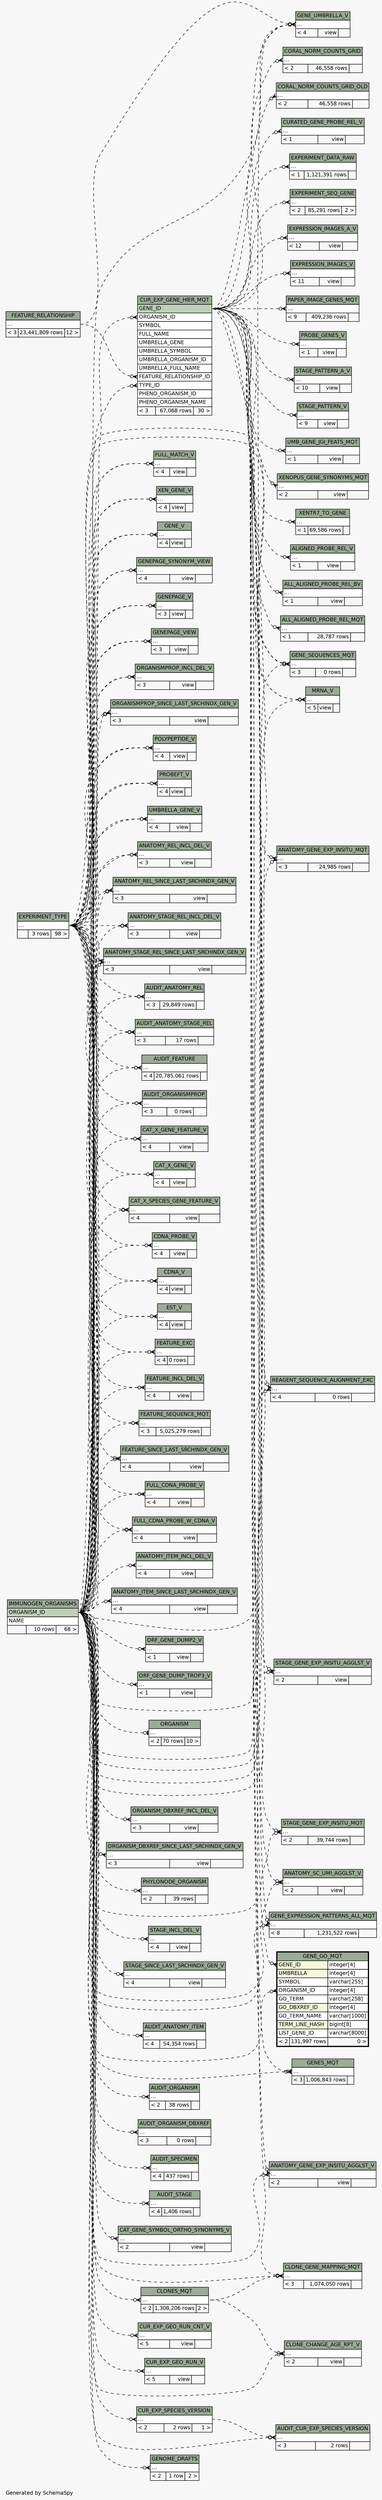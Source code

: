 // dot 2.38.0 on Windows 10 10.0
// SchemaSpy rev Unknown
digraph "impliedTwoDegreesRelationshipsDiagram" {
  graph [
    rankdir="RL"
    bgcolor="#f7f7f7"
    label="\nGenerated by SchemaSpy"
    labeljust="l"
    nodesep="0.18"
    ranksep="0.46"
    fontname="Helvetica"
    fontsize="11"
  ];
  node [
    fontname="Helvetica"
    fontsize="11"
    shape="plaintext"
  ];
  edge [
    arrowsize="0.8"
  ];
  "ALIGNED_PROBE_REL_V":"elipses":w -> "CUR_EXP_GENE_HIER_MQT":"GENE_ID":e [arrowhead=none dir=back arrowtail=crowodot style=dashed];
  "ALL_ALIGNED_PROBE_REL_BV":"elipses":w -> "CUR_EXP_GENE_HIER_MQT":"GENE_ID":e [arrowhead=none dir=back arrowtail=crowodot style=dashed];
  "ALL_ALIGNED_PROBE_REL_MQT":"elipses":w -> "CUR_EXP_GENE_HIER_MQT":"GENE_ID":e [arrowhead=none dir=back arrowtail=crowodot style=dashed];
  "ANATOMY_GENE_EXP_INSITU_AGGLST_V":"elipses":w -> "CUR_EXP_GENE_HIER_MQT":"GENE_ID":e [arrowhead=none dir=back arrowtail=crowodot style=dashed];
  "ANATOMY_GENE_EXP_INSITU_AGGLST_V":"elipses":w -> "IMMUNOGEN_ORGANISMS":"ORGANISM_ID":e [arrowhead=none dir=back arrowtail=crowodot style=dashed];
  "ANATOMY_GENE_EXP_INSITU_MQT":"elipses":w -> "CUR_EXP_GENE_HIER_MQT":"GENE_ID":e [arrowhead=none dir=back arrowtail=crowodot style=dashed];
  "ANATOMY_GENE_EXP_INSITU_MQT":"elipses":w -> "IMMUNOGEN_ORGANISMS":"ORGANISM_ID":e [arrowhead=none dir=back arrowtail=crowodot style=dashed];
  "ANATOMY_ITEM_INCL_DEL_V":"elipses":w -> "IMMUNOGEN_ORGANISMS":"ORGANISM_ID":e [arrowhead=none dir=back arrowtail=crowodot style=dashed];
  "ANATOMY_ITEM_SINCE_LAST_SRCHINDX_GEN_V":"elipses":w -> "IMMUNOGEN_ORGANISMS":"ORGANISM_ID":e [arrowhead=none dir=back arrowtail=crowodot style=dashed];
  "ANATOMY_REL_INCL_DEL_V":"elipses":w -> "IMMUNOGEN_ORGANISMS":"ORGANISM_ID":e [arrowhead=none dir=back arrowtail=crowodot style=dashed];
  "ANATOMY_REL_INCL_DEL_V":"elipses":w -> "EXPERIMENT_TYPE":"elipses":e [arrowhead=none dir=back arrowtail=crowodot style=dashed];
  "ANATOMY_REL_SINCE_LAST_SRCHINDX_GEN_V":"elipses":w -> "IMMUNOGEN_ORGANISMS":"ORGANISM_ID":e [arrowhead=none dir=back arrowtail=crowodot style=dashed];
  "ANATOMY_REL_SINCE_LAST_SRCHINDX_GEN_V":"elipses":w -> "EXPERIMENT_TYPE":"elipses":e [arrowhead=none dir=back arrowtail=crowodot style=dashed];
  "ANATOMY_SC_UMI_AGGLST_V":"elipses":w -> "CUR_EXP_GENE_HIER_MQT":"GENE_ID":e [arrowhead=none dir=back arrowtail=crowodot style=dashed];
  "ANATOMY_SC_UMI_AGGLST_V":"elipses":w -> "IMMUNOGEN_ORGANISMS":"ORGANISM_ID":e [arrowhead=none dir=back arrowtail=crowodot style=dashed];
  "ANATOMY_STAGE_REL_INCL_DEL_V":"elipses":w -> "IMMUNOGEN_ORGANISMS":"ORGANISM_ID":e [arrowhead=none dir=back arrowtail=crowodot style=dashed];
  "ANATOMY_STAGE_REL_INCL_DEL_V":"elipses":w -> "EXPERIMENT_TYPE":"elipses":e [arrowhead=none dir=back arrowtail=crowodot style=dashed];
  "ANATOMY_STAGE_REL_SINCE_LAST_SRCHINDX_GEN_V":"elipses":w -> "IMMUNOGEN_ORGANISMS":"ORGANISM_ID":e [arrowhead=none dir=back arrowtail=crowodot style=dashed];
  "ANATOMY_STAGE_REL_SINCE_LAST_SRCHINDX_GEN_V":"elipses":w -> "EXPERIMENT_TYPE":"elipses":e [arrowhead=none dir=back arrowtail=crowodot style=dashed];
  "AUDIT_ANATOMY_ITEM":"elipses":w -> "IMMUNOGEN_ORGANISMS":"ORGANISM_ID":e [arrowhead=none dir=back arrowtail=crowodot style=dashed];
  "AUDIT_ANATOMY_REL":"elipses":w -> "IMMUNOGEN_ORGANISMS":"ORGANISM_ID":e [arrowhead=none dir=back arrowtail=crowodot style=dashed];
  "AUDIT_ANATOMY_REL":"elipses":w -> "EXPERIMENT_TYPE":"elipses":e [arrowhead=none dir=back arrowtail=crowodot style=dashed];
  "AUDIT_ANATOMY_STAGE_REL":"elipses":w -> "IMMUNOGEN_ORGANISMS":"ORGANISM_ID":e [arrowhead=none dir=back arrowtail=crowodot style=dashed];
  "AUDIT_ANATOMY_STAGE_REL":"elipses":w -> "EXPERIMENT_TYPE":"elipses":e [arrowhead=none dir=back arrowtail=crowodot style=dashed];
  "AUDIT_CUR_EXP_SPECIES_VERSION":"elipses":w -> "IMMUNOGEN_ORGANISMS":"ORGANISM_ID":e [arrowhead=none dir=back arrowtail=crowodot style=dashed];
  "AUDIT_CUR_EXP_SPECIES_VERSION":"elipses":w -> "CUR_EXP_SPECIES_VERSION":"elipses":e [arrowhead=none dir=back arrowtail=crowodot style=dashed];
  "AUDIT_FEATURE":"elipses":w -> "IMMUNOGEN_ORGANISMS":"ORGANISM_ID":e [arrowhead=none dir=back arrowtail=crowodot style=dashed];
  "AUDIT_FEATURE":"elipses":w -> "EXPERIMENT_TYPE":"elipses":e [arrowhead=none dir=back arrowtail=crowodot style=dashed];
  "AUDIT_ORGANISM":"elipses":w -> "IMMUNOGEN_ORGANISMS":"ORGANISM_ID":e [arrowhead=none dir=back arrowtail=crowodot style=dashed];
  "AUDIT_ORGANISM_DBXREF":"elipses":w -> "IMMUNOGEN_ORGANISMS":"ORGANISM_ID":e [arrowhead=none dir=back arrowtail=crowodot style=dashed];
  "AUDIT_ORGANISMPROP":"elipses":w -> "IMMUNOGEN_ORGANISMS":"ORGANISM_ID":e [arrowhead=none dir=back arrowtail=crowodot style=dashed];
  "AUDIT_ORGANISMPROP":"elipses":w -> "EXPERIMENT_TYPE":"elipses":e [arrowhead=none dir=back arrowtail=crowodot style=dashed];
  "AUDIT_SPECIMEN":"elipses":w -> "IMMUNOGEN_ORGANISMS":"ORGANISM_ID":e [arrowhead=none dir=back arrowtail=crowodot style=dashed];
  "AUDIT_STAGE":"elipses":w -> "IMMUNOGEN_ORGANISMS":"ORGANISM_ID":e [arrowhead=none dir=back arrowtail=crowodot style=dashed];
  "CAT_GENE_SYMBOL_ORTHO_SYNONYMS_V":"elipses":w -> "IMMUNOGEN_ORGANISMS":"ORGANISM_ID":e [arrowhead=none dir=back arrowtail=crowodot style=dashed];
  "CAT_X_GENE_FEATURE_V":"elipses":w -> "IMMUNOGEN_ORGANISMS":"ORGANISM_ID":e [arrowhead=none dir=back arrowtail=crowodot style=dashed];
  "CAT_X_GENE_FEATURE_V":"elipses":w -> "EXPERIMENT_TYPE":"elipses":e [arrowhead=none dir=back arrowtail=crowodot style=dashed];
  "CAT_X_GENE_V":"elipses":w -> "IMMUNOGEN_ORGANISMS":"ORGANISM_ID":e [arrowhead=none dir=back arrowtail=crowodot style=dashed];
  "CAT_X_GENE_V":"elipses":w -> "EXPERIMENT_TYPE":"elipses":e [arrowhead=none dir=back arrowtail=crowodot style=dashed];
  "CAT_X_SPECIES_GENE_FEATURE_V":"elipses":w -> "IMMUNOGEN_ORGANISMS":"ORGANISM_ID":e [arrowhead=none dir=back arrowtail=crowodot style=dashed];
  "CAT_X_SPECIES_GENE_FEATURE_V":"elipses":w -> "EXPERIMENT_TYPE":"elipses":e [arrowhead=none dir=back arrowtail=crowodot style=dashed];
  "CDNA_PROBE_V":"elipses":w -> "IMMUNOGEN_ORGANISMS":"ORGANISM_ID":e [arrowhead=none dir=back arrowtail=crowodot style=dashed];
  "CDNA_PROBE_V":"elipses":w -> "EXPERIMENT_TYPE":"elipses":e [arrowhead=none dir=back arrowtail=crowodot style=dashed];
  "CDNA_V":"elipses":w -> "IMMUNOGEN_ORGANISMS":"ORGANISM_ID":e [arrowhead=none dir=back arrowtail=crowodot style=dashed];
  "CDNA_V":"elipses":w -> "EXPERIMENT_TYPE":"elipses":e [arrowhead=none dir=back arrowtail=crowodot style=dashed];
  "CLONE_CHANGE_AGE_RPT_V":"elipses":w -> "CLONES_MQT":"elipses":e [arrowhead=none dir=back arrowtail=crowodot style=dashed];
  "CLONE_CHANGE_AGE_RPT_V":"elipses":w -> "IMMUNOGEN_ORGANISMS":"ORGANISM_ID":e [arrowhead=none dir=back arrowtail=crowodot style=dashed];
  "CLONE_GENE_MAPPING_MQT":"elipses":w -> "CLONES_MQT":"elipses":e [arrowhead=none dir=back arrowtail=crowodot style=dashed];
  "CLONE_GENE_MAPPING_MQT":"elipses":w -> "CUR_EXP_GENE_HIER_MQT":"GENE_ID":e [arrowhead=none dir=back arrowtail=crowodot style=dashed];
  "CLONE_GENE_MAPPING_MQT":"elipses":w -> "IMMUNOGEN_ORGANISMS":"ORGANISM_ID":e [arrowhead=none dir=back arrowtail=crowodot style=dashed];
  "CLONES_MQT":"elipses":w -> "IMMUNOGEN_ORGANISMS":"ORGANISM_ID":e [arrowhead=none dir=back arrowtail=crowodot style=dashed];
  "CORAL_NORM_COUNTS_GRID":"elipses":w -> "CUR_EXP_GENE_HIER_MQT":"GENE_ID":e [arrowhead=none dir=back arrowtail=crowodot style=dashed];
  "CORAL_NORM_COUNTS_GRID_OLD":"elipses":w -> "CUR_EXP_GENE_HIER_MQT":"GENE_ID":e [arrowhead=none dir=back arrowtail=crowodot style=dashed];
  "CUR_EXP_GENE_HIER_MQT":"FEATURE_RELATIONSHIP_ID":w -> "FEATURE_RELATIONSHIP":"elipses":e [arrowhead=none dir=back arrowtail=crowodot style=dashed];
  "CUR_EXP_GENE_HIER_MQT":"ORGANISM_ID":w -> "IMMUNOGEN_ORGANISMS":"ORGANISM_ID":e [arrowhead=none dir=back arrowtail=crowodot style=dashed];
  "CUR_EXP_GENE_HIER_MQT":"TYPE_ID":w -> "EXPERIMENT_TYPE":"elipses":e [arrowhead=none dir=back arrowtail=crowodot style=dashed];
  "CUR_EXP_GEO_RUN_CNT_V":"elipses":w -> "IMMUNOGEN_ORGANISMS":"ORGANISM_ID":e [arrowhead=none dir=back arrowtail=crowodot style=dashed];
  "CUR_EXP_GEO_RUN_V":"elipses":w -> "IMMUNOGEN_ORGANISMS":"ORGANISM_ID":e [arrowhead=none dir=back arrowtail=crowodot style=dashed];
  "CUR_EXP_SPECIES_VERSION":"elipses":w -> "IMMUNOGEN_ORGANISMS":"ORGANISM_ID":e [arrowhead=none dir=back arrowtail=crowodot style=dashed];
  "CURATED_GENE_PROBE_REL_V":"elipses":w -> "CUR_EXP_GENE_HIER_MQT":"GENE_ID":e [arrowhead=none dir=back arrowtail=crowodot style=dashed];
  "EST_V":"elipses":w -> "IMMUNOGEN_ORGANISMS":"ORGANISM_ID":e [arrowhead=none dir=back arrowtail=crowodot style=dashed];
  "EST_V":"elipses":w -> "EXPERIMENT_TYPE":"elipses":e [arrowhead=none dir=back arrowtail=crowodot style=dashed];
  "EXPERIMENT_DATA_RAW":"elipses":w -> "CUR_EXP_GENE_HIER_MQT":"GENE_ID":e [arrowhead=none dir=back arrowtail=crowodot style=dashed];
  "EXPERIMENT_SEQ_GENE":"elipses":w -> "CUR_EXP_GENE_HIER_MQT":"GENE_ID":e [arrowhead=none dir=back arrowtail=crowodot style=dashed];
  "EXPRESSION_IMAGES_A_V":"elipses":w -> "CUR_EXP_GENE_HIER_MQT":"GENE_ID":e [arrowhead=none dir=back arrowtail=crowodot style=dashed];
  "EXPRESSION_IMAGES_V":"elipses":w -> "CUR_EXP_GENE_HIER_MQT":"GENE_ID":e [arrowhead=none dir=back arrowtail=crowodot style=dashed];
  "FEATURE_EXC":"elipses":w -> "IMMUNOGEN_ORGANISMS":"ORGANISM_ID":e [arrowhead=none dir=back arrowtail=crowodot style=dashed];
  "FEATURE_EXC":"elipses":w -> "EXPERIMENT_TYPE":"elipses":e [arrowhead=none dir=back arrowtail=crowodot style=dashed];
  "FEATURE_INCL_DEL_V":"elipses":w -> "IMMUNOGEN_ORGANISMS":"ORGANISM_ID":e [arrowhead=none dir=back arrowtail=crowodot style=dashed];
  "FEATURE_INCL_DEL_V":"elipses":w -> "EXPERIMENT_TYPE":"elipses":e [arrowhead=none dir=back arrowtail=crowodot style=dashed];
  "FEATURE_SEQUENCE_MQT":"elipses":w -> "IMMUNOGEN_ORGANISMS":"ORGANISM_ID":e [arrowhead=none dir=back arrowtail=crowodot style=dashed];
  "FEATURE_SEQUENCE_MQT":"elipses":w -> "EXPERIMENT_TYPE":"elipses":e [arrowhead=none dir=back arrowtail=crowodot style=dashed];
  "FEATURE_SINCE_LAST_SRCHINDX_GEN_V":"elipses":w -> "IMMUNOGEN_ORGANISMS":"ORGANISM_ID":e [arrowhead=none dir=back arrowtail=crowodot style=dashed];
  "FEATURE_SINCE_LAST_SRCHINDX_GEN_V":"elipses":w -> "EXPERIMENT_TYPE":"elipses":e [arrowhead=none dir=back arrowtail=crowodot style=dashed];
  "FULL_CDNA_PROBE_V":"elipses":w -> "IMMUNOGEN_ORGANISMS":"ORGANISM_ID":e [arrowhead=none dir=back arrowtail=crowodot style=dashed];
  "FULL_CDNA_PROBE_V":"elipses":w -> "EXPERIMENT_TYPE":"elipses":e [arrowhead=none dir=back arrowtail=crowodot style=dashed];
  "FULL_CDNA_PROBE_W_CDNA_V":"elipses":w -> "IMMUNOGEN_ORGANISMS":"ORGANISM_ID":e [arrowhead=none dir=back arrowtail=crowodot style=dashed];
  "FULL_CDNA_PROBE_W_CDNA_V":"elipses":w -> "EXPERIMENT_TYPE":"elipses":e [arrowhead=none dir=back arrowtail=crowodot style=dashed];
  "FULL_MATCH_V":"elipses":w -> "IMMUNOGEN_ORGANISMS":"ORGANISM_ID":e [arrowhead=none dir=back arrowtail=crowodot style=dashed];
  "FULL_MATCH_V":"elipses":w -> "EXPERIMENT_TYPE":"elipses":e [arrowhead=none dir=back arrowtail=crowodot style=dashed];
  "GENE_EXPRESSION_PATTERNS_ALL_MQT":"elipses":w -> "CUR_EXP_GENE_HIER_MQT":"GENE_ID":e [arrowhead=none dir=back arrowtail=crowodot style=dashed];
  "GENE_EXPRESSION_PATTERNS_ALL_MQT":"elipses":w -> "IMMUNOGEN_ORGANISMS":"ORGANISM_ID":e [arrowhead=none dir=back arrowtail=crowodot style=dashed];
  "GENE_GO_MQT":"GENE_ID":w -> "CUR_EXP_GENE_HIER_MQT":"GENE_ID":e [arrowhead=none dir=back arrowtail=crowodot style=dashed];
  "GENE_GO_MQT":"ORGANISM_ID":w -> "IMMUNOGEN_ORGANISMS":"ORGANISM_ID":e [arrowhead=none dir=back arrowtail=crowodot style=dashed];
  "GENE_SEQUENCES_MQT":"elipses":w -> "CUR_EXP_GENE_HIER_MQT":"GENE_ID":e [arrowhead=none dir=back arrowtail=crowodot style=dashed];
  "GENE_SEQUENCES_MQT":"elipses":w -> "IMMUNOGEN_ORGANISMS":"ORGANISM_ID":e [arrowhead=none dir=back arrowtail=crowodot style=dashed];
  "GENE_SEQUENCES_MQT":"elipses":w -> "EXPERIMENT_TYPE":"elipses":e [arrowhead=none dir=back arrowtail=crowodot style=dashed];
  "GENE_UMBRELLA_V":"elipses":w -> "FEATURE_RELATIONSHIP":"elipses":e [arrowhead=none dir=back arrowtail=crowodot style=dashed];
  "GENE_UMBRELLA_V":"elipses":w -> "CUR_EXP_GENE_HIER_MQT":"GENE_ID":e [arrowhead=none dir=back arrowtail=crowodot style=dashed];
  "GENE_UMBRELLA_V":"elipses":w -> "IMMUNOGEN_ORGANISMS":"ORGANISM_ID":e [arrowhead=none dir=back arrowtail=crowodot style=dashed];
  "GENE_UMBRELLA_V":"elipses":w -> "EXPERIMENT_TYPE":"elipses":e [arrowhead=none dir=back arrowtail=crowodot style=dashed];
  "GENE_V":"elipses":w -> "IMMUNOGEN_ORGANISMS":"ORGANISM_ID":e [arrowhead=none dir=back arrowtail=crowodot style=dashed];
  "GENE_V":"elipses":w -> "EXPERIMENT_TYPE":"elipses":e [arrowhead=none dir=back arrowtail=crowodot style=dashed];
  "GENEPAGE_SYNONYM_VIEW":"elipses":w -> "IMMUNOGEN_ORGANISMS":"ORGANISM_ID":e [arrowhead=none dir=back arrowtail=crowodot style=dashed];
  "GENEPAGE_SYNONYM_VIEW":"elipses":w -> "EXPERIMENT_TYPE":"elipses":e [arrowhead=none dir=back arrowtail=crowodot style=dashed];
  "GENEPAGE_V":"elipses":w -> "IMMUNOGEN_ORGANISMS":"ORGANISM_ID":e [arrowhead=none dir=back arrowtail=crowodot style=dashed];
  "GENEPAGE_V":"elipses":w -> "EXPERIMENT_TYPE":"elipses":e [arrowhead=none dir=back arrowtail=crowodot style=dashed];
  "GENEPAGE_VIEW":"elipses":w -> "IMMUNOGEN_ORGANISMS":"ORGANISM_ID":e [arrowhead=none dir=back arrowtail=crowodot style=dashed];
  "GENEPAGE_VIEW":"elipses":w -> "EXPERIMENT_TYPE":"elipses":e [arrowhead=none dir=back arrowtail=crowodot style=dashed];
  "GENES_MQT":"elipses":w -> "CUR_EXP_GENE_HIER_MQT":"GENE_ID":e [arrowhead=none dir=back arrowtail=teeodot style=dashed];
  "GENES_MQT":"elipses":w -> "IMMUNOGEN_ORGANISMS":"ORGANISM_ID":e [arrowhead=none dir=back arrowtail=crowodot style=dashed];
  "GENOME_DRAFTS":"elipses":w -> "IMMUNOGEN_ORGANISMS":"ORGANISM_ID":e [arrowhead=none dir=back arrowtail=crowodot style=dashed];
  "MRNA_V":"elipses":w -> "CUR_EXP_GENE_HIER_MQT":"GENE_ID":e [arrowhead=none dir=back arrowtail=crowodot style=dashed];
  "MRNA_V":"elipses":w -> "IMMUNOGEN_ORGANISMS":"ORGANISM_ID":e [arrowhead=none dir=back arrowtail=crowodot style=dashed];
  "MRNA_V":"elipses":w -> "EXPERIMENT_TYPE":"elipses":e [arrowhead=none dir=back arrowtail=crowodot style=dashed];
  "ORF_GENE_DUMP2_V":"elipses":w -> "IMMUNOGEN_ORGANISMS":"ORGANISM_ID":e [arrowhead=none dir=back arrowtail=crowodot style=dashed];
  "ORF_GENE_DUMP_TROP3_V":"elipses":w -> "IMMUNOGEN_ORGANISMS":"ORGANISM_ID":e [arrowhead=none dir=back arrowtail=crowodot style=dashed];
  "ORGANISM":"elipses":w -> "IMMUNOGEN_ORGANISMS":"ORGANISM_ID":e [arrowhead=none dir=back arrowtail=teeodot style=dashed];
  "ORGANISM_DBXREF_INCL_DEL_V":"elipses":w -> "IMMUNOGEN_ORGANISMS":"ORGANISM_ID":e [arrowhead=none dir=back arrowtail=crowodot style=dashed];
  "ORGANISM_DBXREF_SINCE_LAST_SRCHINDX_GEN_V":"elipses":w -> "IMMUNOGEN_ORGANISMS":"ORGANISM_ID":e [arrowhead=none dir=back arrowtail=crowodot style=dashed];
  "ORGANISMPROP_INCL_DEL_V":"elipses":w -> "IMMUNOGEN_ORGANISMS":"ORGANISM_ID":e [arrowhead=none dir=back arrowtail=crowodot style=dashed];
  "ORGANISMPROP_INCL_DEL_V":"elipses":w -> "EXPERIMENT_TYPE":"elipses":e [arrowhead=none dir=back arrowtail=crowodot style=dashed];
  "ORGANISMPROP_SINCE_LAST_SRCHINDX_GEN_V":"elipses":w -> "IMMUNOGEN_ORGANISMS":"ORGANISM_ID":e [arrowhead=none dir=back arrowtail=crowodot style=dashed];
  "ORGANISMPROP_SINCE_LAST_SRCHINDX_GEN_V":"elipses":w -> "EXPERIMENT_TYPE":"elipses":e [arrowhead=none dir=back arrowtail=crowodot style=dashed];
  "PAPER_IMAGE_GENES_MQT":"elipses":w -> "CUR_EXP_GENE_HIER_MQT":"GENE_ID":e [arrowhead=none dir=back arrowtail=crowodot style=dashed];
  "PHYLONODE_ORGANISM":"elipses":w -> "IMMUNOGEN_ORGANISMS":"ORGANISM_ID":e [arrowhead=none dir=back arrowtail=crowodot style=dashed];
  "POLYPEPTIDE_V":"elipses":w -> "IMMUNOGEN_ORGANISMS":"ORGANISM_ID":e [arrowhead=none dir=back arrowtail=crowodot style=dashed];
  "POLYPEPTIDE_V":"elipses":w -> "EXPERIMENT_TYPE":"elipses":e [arrowhead=none dir=back arrowtail=crowodot style=dashed];
  "PROBE_GENES_V":"elipses":w -> "CUR_EXP_GENE_HIER_MQT":"GENE_ID":e [arrowhead=none dir=back arrowtail=crowodot style=dashed];
  "PROBEFT_V":"elipses":w -> "IMMUNOGEN_ORGANISMS":"ORGANISM_ID":e [arrowhead=none dir=back arrowtail=crowodot style=dashed];
  "PROBEFT_V":"elipses":w -> "EXPERIMENT_TYPE":"elipses":e [arrowhead=none dir=back arrowtail=crowodot style=dashed];
  "REAGENT_SEQUENCE_ALIGNMENT_EXC":"elipses":w -> "CUR_EXP_GENE_HIER_MQT":"GENE_ID":e [arrowhead=none dir=back arrowtail=crowodot style=dashed];
  "REAGENT_SEQUENCE_ALIGNMENT_EXC":"elipses":w -> "IMMUNOGEN_ORGANISMS":"ORGANISM_ID":e [arrowhead=none dir=back arrowtail=crowodot style=dashed];
  "STAGE_GENE_EXP_INSITU_AGGLST_V":"elipses":w -> "CUR_EXP_GENE_HIER_MQT":"GENE_ID":e [arrowhead=none dir=back arrowtail=crowodot style=dashed];
  "STAGE_GENE_EXP_INSITU_AGGLST_V":"elipses":w -> "IMMUNOGEN_ORGANISMS":"ORGANISM_ID":e [arrowhead=none dir=back arrowtail=crowodot style=dashed];
  "STAGE_GENE_EXP_INSITU_MQT":"elipses":w -> "CUR_EXP_GENE_HIER_MQT":"GENE_ID":e [arrowhead=none dir=back arrowtail=crowodot style=dashed];
  "STAGE_GENE_EXP_INSITU_MQT":"elipses":w -> "IMMUNOGEN_ORGANISMS":"ORGANISM_ID":e [arrowhead=none dir=back arrowtail=crowodot style=dashed];
  "STAGE_INCL_DEL_V":"elipses":w -> "IMMUNOGEN_ORGANISMS":"ORGANISM_ID":e [arrowhead=none dir=back arrowtail=crowodot style=dashed];
  "STAGE_PATTERN_A_V":"elipses":w -> "CUR_EXP_GENE_HIER_MQT":"GENE_ID":e [arrowhead=none dir=back arrowtail=crowodot style=dashed];
  "STAGE_PATTERN_V":"elipses":w -> "CUR_EXP_GENE_HIER_MQT":"GENE_ID":e [arrowhead=none dir=back arrowtail=crowodot style=dashed];
  "STAGE_SINCE_LAST_SRCHINDX_GEN_V":"elipses":w -> "IMMUNOGEN_ORGANISMS":"ORGANISM_ID":e [arrowhead=none dir=back arrowtail=crowodot style=dashed];
  "UMB_GENE_JGI_FEATS_MQT":"elipses":w -> "CUR_EXP_GENE_HIER_MQT":"GENE_ID":e [arrowhead=none dir=back arrowtail=crowodot style=dashed];
  "UMBRELLA_GENE_V":"elipses":w -> "IMMUNOGEN_ORGANISMS":"ORGANISM_ID":e [arrowhead=none dir=back arrowtail=crowodot style=dashed];
  "UMBRELLA_GENE_V":"elipses":w -> "EXPERIMENT_TYPE":"elipses":e [arrowhead=none dir=back arrowtail=crowodot style=dashed];
  "XEN_GENE_V":"elipses":w -> "IMMUNOGEN_ORGANISMS":"ORGANISM_ID":e [arrowhead=none dir=back arrowtail=crowodot style=dashed];
  "XEN_GENE_V":"elipses":w -> "EXPERIMENT_TYPE":"elipses":e [arrowhead=none dir=back arrowtail=crowodot style=dashed];
  "XENOPUS_GENE_SYNONYMS_MQT":"elipses":w -> "CUR_EXP_GENE_HIER_MQT":"GENE_ID":e [arrowhead=none dir=back arrowtail=crowodot style=dashed];
  "XENTR7_TO_GENE":"elipses":w -> "CUR_EXP_GENE_HIER_MQT":"GENE_ID":e [arrowhead=none dir=back arrowtail=crowodot style=dashed];
  "ALIGNED_PROBE_REL_V" [
    label=<
    <TABLE BORDER="0" CELLBORDER="1" CELLSPACING="0" BGCOLOR="#ffffff">
      <TR><TD COLSPAN="3" BGCOLOR="#9bab96" ALIGN="CENTER">ALIGNED_PROBE_REL_V</TD></TR>
      <TR><TD PORT="elipses" COLSPAN="3" ALIGN="LEFT">...</TD></TR>
      <TR><TD ALIGN="LEFT" BGCOLOR="#f7f7f7">&lt; 1</TD><TD ALIGN="RIGHT" BGCOLOR="#f7f7f7">view</TD><TD ALIGN="RIGHT" BGCOLOR="#f7f7f7">  </TD></TR>
    </TABLE>>
    URL="ALIGNED_PROBE_REL_V.html"
    tooltip="ALIGNED_PROBE_REL_V"
  ];
  "ALL_ALIGNED_PROBE_REL_BV" [
    label=<
    <TABLE BORDER="0" CELLBORDER="1" CELLSPACING="0" BGCOLOR="#ffffff">
      <TR><TD COLSPAN="3" BGCOLOR="#9bab96" ALIGN="CENTER">ALL_ALIGNED_PROBE_REL_BV</TD></TR>
      <TR><TD PORT="elipses" COLSPAN="3" ALIGN="LEFT">...</TD></TR>
      <TR><TD ALIGN="LEFT" BGCOLOR="#f7f7f7">&lt; 1</TD><TD ALIGN="RIGHT" BGCOLOR="#f7f7f7">view</TD><TD ALIGN="RIGHT" BGCOLOR="#f7f7f7">  </TD></TR>
    </TABLE>>
    URL="ALL_ALIGNED_PROBE_REL_BV.html"
    tooltip="ALL_ALIGNED_PROBE_REL_BV"
  ];
  "ALL_ALIGNED_PROBE_REL_MQT" [
    label=<
    <TABLE BORDER="0" CELLBORDER="1" CELLSPACING="0" BGCOLOR="#ffffff">
      <TR><TD COLSPAN="3" BGCOLOR="#9bab96" ALIGN="CENTER">ALL_ALIGNED_PROBE_REL_MQT</TD></TR>
      <TR><TD PORT="elipses" COLSPAN="3" ALIGN="LEFT">...</TD></TR>
      <TR><TD ALIGN="LEFT" BGCOLOR="#f7f7f7">&lt; 1</TD><TD ALIGN="RIGHT" BGCOLOR="#f7f7f7">28,787 rows</TD><TD ALIGN="RIGHT" BGCOLOR="#f7f7f7">  </TD></TR>
    </TABLE>>
    URL="ALL_ALIGNED_PROBE_REL_MQT.html"
    tooltip="ALL_ALIGNED_PROBE_REL_MQT"
  ];
  "ANATOMY_GENE_EXP_INSITU_AGGLST_V" [
    label=<
    <TABLE BORDER="0" CELLBORDER="1" CELLSPACING="0" BGCOLOR="#ffffff">
      <TR><TD COLSPAN="3" BGCOLOR="#9bab96" ALIGN="CENTER">ANATOMY_GENE_EXP_INSITU_AGGLST_V</TD></TR>
      <TR><TD PORT="elipses" COLSPAN="3" ALIGN="LEFT">...</TD></TR>
      <TR><TD ALIGN="LEFT" BGCOLOR="#f7f7f7">&lt; 2</TD><TD ALIGN="RIGHT" BGCOLOR="#f7f7f7">view</TD><TD ALIGN="RIGHT" BGCOLOR="#f7f7f7">  </TD></TR>
    </TABLE>>
    URL="ANATOMY_GENE_EXP_INSITU_AGGLST_V.html"
    tooltip="ANATOMY_GENE_EXP_INSITU_AGGLST_V"
  ];
  "ANATOMY_GENE_EXP_INSITU_MQT" [
    label=<
    <TABLE BORDER="0" CELLBORDER="1" CELLSPACING="0" BGCOLOR="#ffffff">
      <TR><TD COLSPAN="3" BGCOLOR="#9bab96" ALIGN="CENTER">ANATOMY_GENE_EXP_INSITU_MQT</TD></TR>
      <TR><TD PORT="elipses" COLSPAN="3" ALIGN="LEFT">...</TD></TR>
      <TR><TD ALIGN="LEFT" BGCOLOR="#f7f7f7">&lt; 3</TD><TD ALIGN="RIGHT" BGCOLOR="#f7f7f7">24,985 rows</TD><TD ALIGN="RIGHT" BGCOLOR="#f7f7f7">  </TD></TR>
    </TABLE>>
    URL="ANATOMY_GENE_EXP_INSITU_MQT.html"
    tooltip="ANATOMY_GENE_EXP_INSITU_MQT"
  ];
  "ANATOMY_ITEM_INCL_DEL_V" [
    label=<
    <TABLE BORDER="0" CELLBORDER="1" CELLSPACING="0" BGCOLOR="#ffffff">
      <TR><TD COLSPAN="3" BGCOLOR="#9bab96" ALIGN="CENTER">ANATOMY_ITEM_INCL_DEL_V</TD></TR>
      <TR><TD PORT="elipses" COLSPAN="3" ALIGN="LEFT">...</TD></TR>
      <TR><TD ALIGN="LEFT" BGCOLOR="#f7f7f7">&lt; 4</TD><TD ALIGN="RIGHT" BGCOLOR="#f7f7f7">view</TD><TD ALIGN="RIGHT" BGCOLOR="#f7f7f7">  </TD></TR>
    </TABLE>>
    URL="ANATOMY_ITEM_INCL_DEL_V.html"
    tooltip="ANATOMY_ITEM_INCL_DEL_V"
  ];
  "ANATOMY_ITEM_SINCE_LAST_SRCHINDX_GEN_V" [
    label=<
    <TABLE BORDER="0" CELLBORDER="1" CELLSPACING="0" BGCOLOR="#ffffff">
      <TR><TD COLSPAN="3" BGCOLOR="#9bab96" ALIGN="CENTER">ANATOMY_ITEM_SINCE_LAST_SRCHINDX_GEN_V</TD></TR>
      <TR><TD PORT="elipses" COLSPAN="3" ALIGN="LEFT">...</TD></TR>
      <TR><TD ALIGN="LEFT" BGCOLOR="#f7f7f7">&lt; 4</TD><TD ALIGN="RIGHT" BGCOLOR="#f7f7f7">view</TD><TD ALIGN="RIGHT" BGCOLOR="#f7f7f7">  </TD></TR>
    </TABLE>>
    URL="ANATOMY_ITEM_SINCE_LAST_SRCHINDX_GEN_V.html"
    tooltip="ANATOMY_ITEM_SINCE_LAST_SRCHINDX_GEN_V"
  ];
  "ANATOMY_REL_INCL_DEL_V" [
    label=<
    <TABLE BORDER="0" CELLBORDER="1" CELLSPACING="0" BGCOLOR="#ffffff">
      <TR><TD COLSPAN="3" BGCOLOR="#9bab96" ALIGN="CENTER">ANATOMY_REL_INCL_DEL_V</TD></TR>
      <TR><TD PORT="elipses" COLSPAN="3" ALIGN="LEFT">...</TD></TR>
      <TR><TD ALIGN="LEFT" BGCOLOR="#f7f7f7">&lt; 3</TD><TD ALIGN="RIGHT" BGCOLOR="#f7f7f7">view</TD><TD ALIGN="RIGHT" BGCOLOR="#f7f7f7">  </TD></TR>
    </TABLE>>
    URL="ANATOMY_REL_INCL_DEL_V.html"
    tooltip="ANATOMY_REL_INCL_DEL_V"
  ];
  "ANATOMY_REL_SINCE_LAST_SRCHINDX_GEN_V" [
    label=<
    <TABLE BORDER="0" CELLBORDER="1" CELLSPACING="0" BGCOLOR="#ffffff">
      <TR><TD COLSPAN="3" BGCOLOR="#9bab96" ALIGN="CENTER">ANATOMY_REL_SINCE_LAST_SRCHINDX_GEN_V</TD></TR>
      <TR><TD PORT="elipses" COLSPAN="3" ALIGN="LEFT">...</TD></TR>
      <TR><TD ALIGN="LEFT" BGCOLOR="#f7f7f7">&lt; 3</TD><TD ALIGN="RIGHT" BGCOLOR="#f7f7f7">view</TD><TD ALIGN="RIGHT" BGCOLOR="#f7f7f7">  </TD></TR>
    </TABLE>>
    URL="ANATOMY_REL_SINCE_LAST_SRCHINDX_GEN_V.html"
    tooltip="ANATOMY_REL_SINCE_LAST_SRCHINDX_GEN_V"
  ];
  "ANATOMY_SC_UMI_AGGLST_V" [
    label=<
    <TABLE BORDER="0" CELLBORDER="1" CELLSPACING="0" BGCOLOR="#ffffff">
      <TR><TD COLSPAN="3" BGCOLOR="#9bab96" ALIGN="CENTER">ANATOMY_SC_UMI_AGGLST_V</TD></TR>
      <TR><TD PORT="elipses" COLSPAN="3" ALIGN="LEFT">...</TD></TR>
      <TR><TD ALIGN="LEFT" BGCOLOR="#f7f7f7">&lt; 2</TD><TD ALIGN="RIGHT" BGCOLOR="#f7f7f7">view</TD><TD ALIGN="RIGHT" BGCOLOR="#f7f7f7">  </TD></TR>
    </TABLE>>
    URL="ANATOMY_SC_UMI_AGGLST_V.html"
    tooltip="ANATOMY_SC_UMI_AGGLST_V"
  ];
  "ANATOMY_STAGE_REL_INCL_DEL_V" [
    label=<
    <TABLE BORDER="0" CELLBORDER="1" CELLSPACING="0" BGCOLOR="#ffffff">
      <TR><TD COLSPAN="3" BGCOLOR="#9bab96" ALIGN="CENTER">ANATOMY_STAGE_REL_INCL_DEL_V</TD></TR>
      <TR><TD PORT="elipses" COLSPAN="3" ALIGN="LEFT">...</TD></TR>
      <TR><TD ALIGN="LEFT" BGCOLOR="#f7f7f7">&lt; 3</TD><TD ALIGN="RIGHT" BGCOLOR="#f7f7f7">view</TD><TD ALIGN="RIGHT" BGCOLOR="#f7f7f7">  </TD></TR>
    </TABLE>>
    URL="ANATOMY_STAGE_REL_INCL_DEL_V.html"
    tooltip="ANATOMY_STAGE_REL_INCL_DEL_V"
  ];
  "ANATOMY_STAGE_REL_SINCE_LAST_SRCHINDX_GEN_V" [
    label=<
    <TABLE BORDER="0" CELLBORDER="1" CELLSPACING="0" BGCOLOR="#ffffff">
      <TR><TD COLSPAN="3" BGCOLOR="#9bab96" ALIGN="CENTER">ANATOMY_STAGE_REL_SINCE_LAST_SRCHINDX_GEN_V</TD></TR>
      <TR><TD PORT="elipses" COLSPAN="3" ALIGN="LEFT">...</TD></TR>
      <TR><TD ALIGN="LEFT" BGCOLOR="#f7f7f7">&lt; 3</TD><TD ALIGN="RIGHT" BGCOLOR="#f7f7f7">view</TD><TD ALIGN="RIGHT" BGCOLOR="#f7f7f7">  </TD></TR>
    </TABLE>>
    URL="ANATOMY_STAGE_REL_SINCE_LAST_SRCHINDX_GEN_V.html"
    tooltip="ANATOMY_STAGE_REL_SINCE_LAST_SRCHINDX_GEN_V"
  ];
  "AUDIT_ANATOMY_ITEM" [
    label=<
    <TABLE BORDER="0" CELLBORDER="1" CELLSPACING="0" BGCOLOR="#ffffff">
      <TR><TD COLSPAN="3" BGCOLOR="#9bab96" ALIGN="CENTER">AUDIT_ANATOMY_ITEM</TD></TR>
      <TR><TD PORT="elipses" COLSPAN="3" ALIGN="LEFT">...</TD></TR>
      <TR><TD ALIGN="LEFT" BGCOLOR="#f7f7f7">&lt; 4</TD><TD ALIGN="RIGHT" BGCOLOR="#f7f7f7">54,354 rows</TD><TD ALIGN="RIGHT" BGCOLOR="#f7f7f7">  </TD></TR>
    </TABLE>>
    URL="AUDIT_ANATOMY_ITEM.html"
    tooltip="AUDIT_ANATOMY_ITEM"
  ];
  "AUDIT_ANATOMY_REL" [
    label=<
    <TABLE BORDER="0" CELLBORDER="1" CELLSPACING="0" BGCOLOR="#ffffff">
      <TR><TD COLSPAN="3" BGCOLOR="#9bab96" ALIGN="CENTER">AUDIT_ANATOMY_REL</TD></TR>
      <TR><TD PORT="elipses" COLSPAN="3" ALIGN="LEFT">...</TD></TR>
      <TR><TD ALIGN="LEFT" BGCOLOR="#f7f7f7">&lt; 3</TD><TD ALIGN="RIGHT" BGCOLOR="#f7f7f7">29,849 rows</TD><TD ALIGN="RIGHT" BGCOLOR="#f7f7f7">  </TD></TR>
    </TABLE>>
    URL="AUDIT_ANATOMY_REL.html"
    tooltip="AUDIT_ANATOMY_REL"
  ];
  "AUDIT_ANATOMY_STAGE_REL" [
    label=<
    <TABLE BORDER="0" CELLBORDER="1" CELLSPACING="0" BGCOLOR="#ffffff">
      <TR><TD COLSPAN="3" BGCOLOR="#9bab96" ALIGN="CENTER">AUDIT_ANATOMY_STAGE_REL</TD></TR>
      <TR><TD PORT="elipses" COLSPAN="3" ALIGN="LEFT">...</TD></TR>
      <TR><TD ALIGN="LEFT" BGCOLOR="#f7f7f7">&lt; 3</TD><TD ALIGN="RIGHT" BGCOLOR="#f7f7f7">17 rows</TD><TD ALIGN="RIGHT" BGCOLOR="#f7f7f7">  </TD></TR>
    </TABLE>>
    URL="AUDIT_ANATOMY_STAGE_REL.html"
    tooltip="AUDIT_ANATOMY_STAGE_REL"
  ];
  "AUDIT_CUR_EXP_SPECIES_VERSION" [
    label=<
    <TABLE BORDER="0" CELLBORDER="1" CELLSPACING="0" BGCOLOR="#ffffff">
      <TR><TD COLSPAN="3" BGCOLOR="#9bab96" ALIGN="CENTER">AUDIT_CUR_EXP_SPECIES_VERSION</TD></TR>
      <TR><TD PORT="elipses" COLSPAN="3" ALIGN="LEFT">...</TD></TR>
      <TR><TD ALIGN="LEFT" BGCOLOR="#f7f7f7">&lt; 3</TD><TD ALIGN="RIGHT" BGCOLOR="#f7f7f7">2 rows</TD><TD ALIGN="RIGHT" BGCOLOR="#f7f7f7">  </TD></TR>
    </TABLE>>
    URL="AUDIT_CUR_EXP_SPECIES_VERSION.html"
    tooltip="AUDIT_CUR_EXP_SPECIES_VERSION"
  ];
  "AUDIT_FEATURE" [
    label=<
    <TABLE BORDER="0" CELLBORDER="1" CELLSPACING="0" BGCOLOR="#ffffff">
      <TR><TD COLSPAN="3" BGCOLOR="#9bab96" ALIGN="CENTER">AUDIT_FEATURE</TD></TR>
      <TR><TD PORT="elipses" COLSPAN="3" ALIGN="LEFT">...</TD></TR>
      <TR><TD ALIGN="LEFT" BGCOLOR="#f7f7f7">&lt; 4</TD><TD ALIGN="RIGHT" BGCOLOR="#f7f7f7">20,785,061 rows</TD><TD ALIGN="RIGHT" BGCOLOR="#f7f7f7">  </TD></TR>
    </TABLE>>
    URL="AUDIT_FEATURE.html"
    tooltip="AUDIT_FEATURE"
  ];
  "AUDIT_ORGANISM" [
    label=<
    <TABLE BORDER="0" CELLBORDER="1" CELLSPACING="0" BGCOLOR="#ffffff">
      <TR><TD COLSPAN="3" BGCOLOR="#9bab96" ALIGN="CENTER">AUDIT_ORGANISM</TD></TR>
      <TR><TD PORT="elipses" COLSPAN="3" ALIGN="LEFT">...</TD></TR>
      <TR><TD ALIGN="LEFT" BGCOLOR="#f7f7f7">&lt; 2</TD><TD ALIGN="RIGHT" BGCOLOR="#f7f7f7">38 rows</TD><TD ALIGN="RIGHT" BGCOLOR="#f7f7f7">  </TD></TR>
    </TABLE>>
    URL="AUDIT_ORGANISM.html"
    tooltip="AUDIT_ORGANISM"
  ];
  "AUDIT_ORGANISM_DBXREF" [
    label=<
    <TABLE BORDER="0" CELLBORDER="1" CELLSPACING="0" BGCOLOR="#ffffff">
      <TR><TD COLSPAN="3" BGCOLOR="#9bab96" ALIGN="CENTER">AUDIT_ORGANISM_DBXREF</TD></TR>
      <TR><TD PORT="elipses" COLSPAN="3" ALIGN="LEFT">...</TD></TR>
      <TR><TD ALIGN="LEFT" BGCOLOR="#f7f7f7">&lt; 3</TD><TD ALIGN="RIGHT" BGCOLOR="#f7f7f7">0 rows</TD><TD ALIGN="RIGHT" BGCOLOR="#f7f7f7">  </TD></TR>
    </TABLE>>
    URL="AUDIT_ORGANISM_DBXREF.html"
    tooltip="AUDIT_ORGANISM_DBXREF"
  ];
  "AUDIT_ORGANISMPROP" [
    label=<
    <TABLE BORDER="0" CELLBORDER="1" CELLSPACING="0" BGCOLOR="#ffffff">
      <TR><TD COLSPAN="3" BGCOLOR="#9bab96" ALIGN="CENTER">AUDIT_ORGANISMPROP</TD></TR>
      <TR><TD PORT="elipses" COLSPAN="3" ALIGN="LEFT">...</TD></TR>
      <TR><TD ALIGN="LEFT" BGCOLOR="#f7f7f7">&lt; 3</TD><TD ALIGN="RIGHT" BGCOLOR="#f7f7f7">0 rows</TD><TD ALIGN="RIGHT" BGCOLOR="#f7f7f7">  </TD></TR>
    </TABLE>>
    URL="AUDIT_ORGANISMPROP.html"
    tooltip="AUDIT_ORGANISMPROP"
  ];
  "AUDIT_SPECIMEN" [
    label=<
    <TABLE BORDER="0" CELLBORDER="1" CELLSPACING="0" BGCOLOR="#ffffff">
      <TR><TD COLSPAN="3" BGCOLOR="#9bab96" ALIGN="CENTER">AUDIT_SPECIMEN</TD></TR>
      <TR><TD PORT="elipses" COLSPAN="3" ALIGN="LEFT">...</TD></TR>
      <TR><TD ALIGN="LEFT" BGCOLOR="#f7f7f7">&lt; 4</TD><TD ALIGN="RIGHT" BGCOLOR="#f7f7f7">437 rows</TD><TD ALIGN="RIGHT" BGCOLOR="#f7f7f7">  </TD></TR>
    </TABLE>>
    URL="AUDIT_SPECIMEN.html"
    tooltip="AUDIT_SPECIMEN"
  ];
  "AUDIT_STAGE" [
    label=<
    <TABLE BORDER="0" CELLBORDER="1" CELLSPACING="0" BGCOLOR="#ffffff">
      <TR><TD COLSPAN="3" BGCOLOR="#9bab96" ALIGN="CENTER">AUDIT_STAGE</TD></TR>
      <TR><TD PORT="elipses" COLSPAN="3" ALIGN="LEFT">...</TD></TR>
      <TR><TD ALIGN="LEFT" BGCOLOR="#f7f7f7">&lt; 4</TD><TD ALIGN="RIGHT" BGCOLOR="#f7f7f7">1,406 rows</TD><TD ALIGN="RIGHT" BGCOLOR="#f7f7f7">  </TD></TR>
    </TABLE>>
    URL="AUDIT_STAGE.html"
    tooltip="AUDIT_STAGE"
  ];
  "CAT_GENE_SYMBOL_ORTHO_SYNONYMS_V" [
    label=<
    <TABLE BORDER="0" CELLBORDER="1" CELLSPACING="0" BGCOLOR="#ffffff">
      <TR><TD COLSPAN="3" BGCOLOR="#9bab96" ALIGN="CENTER">CAT_GENE_SYMBOL_ORTHO_SYNONYMS_V</TD></TR>
      <TR><TD PORT="elipses" COLSPAN="3" ALIGN="LEFT">...</TD></TR>
      <TR><TD ALIGN="LEFT" BGCOLOR="#f7f7f7">&lt; 2</TD><TD ALIGN="RIGHT" BGCOLOR="#f7f7f7">view</TD><TD ALIGN="RIGHT" BGCOLOR="#f7f7f7">  </TD></TR>
    </TABLE>>
    URL="CAT_GENE_SYMBOL_ORTHO_SYNONYMS_V.html"
    tooltip="CAT_GENE_SYMBOL_ORTHO_SYNONYMS_V"
  ];
  "CAT_X_GENE_FEATURE_V" [
    label=<
    <TABLE BORDER="0" CELLBORDER="1" CELLSPACING="0" BGCOLOR="#ffffff">
      <TR><TD COLSPAN="3" BGCOLOR="#9bab96" ALIGN="CENTER">CAT_X_GENE_FEATURE_V</TD></TR>
      <TR><TD PORT="elipses" COLSPAN="3" ALIGN="LEFT">...</TD></TR>
      <TR><TD ALIGN="LEFT" BGCOLOR="#f7f7f7">&lt; 4</TD><TD ALIGN="RIGHT" BGCOLOR="#f7f7f7">view</TD><TD ALIGN="RIGHT" BGCOLOR="#f7f7f7">  </TD></TR>
    </TABLE>>
    URL="CAT_X_GENE_FEATURE_V.html"
    tooltip="CAT_X_GENE_FEATURE_V"
  ];
  "CAT_X_GENE_V" [
    label=<
    <TABLE BORDER="0" CELLBORDER="1" CELLSPACING="0" BGCOLOR="#ffffff">
      <TR><TD COLSPAN="3" BGCOLOR="#9bab96" ALIGN="CENTER">CAT_X_GENE_V</TD></TR>
      <TR><TD PORT="elipses" COLSPAN="3" ALIGN="LEFT">...</TD></TR>
      <TR><TD ALIGN="LEFT" BGCOLOR="#f7f7f7">&lt; 4</TD><TD ALIGN="RIGHT" BGCOLOR="#f7f7f7">view</TD><TD ALIGN="RIGHT" BGCOLOR="#f7f7f7">  </TD></TR>
    </TABLE>>
    URL="CAT_X_GENE_V.html"
    tooltip="CAT_X_GENE_V"
  ];
  "CAT_X_SPECIES_GENE_FEATURE_V" [
    label=<
    <TABLE BORDER="0" CELLBORDER="1" CELLSPACING="0" BGCOLOR="#ffffff">
      <TR><TD COLSPAN="3" BGCOLOR="#9bab96" ALIGN="CENTER">CAT_X_SPECIES_GENE_FEATURE_V</TD></TR>
      <TR><TD PORT="elipses" COLSPAN="3" ALIGN="LEFT">...</TD></TR>
      <TR><TD ALIGN="LEFT" BGCOLOR="#f7f7f7">&lt; 4</TD><TD ALIGN="RIGHT" BGCOLOR="#f7f7f7">view</TD><TD ALIGN="RIGHT" BGCOLOR="#f7f7f7">  </TD></TR>
    </TABLE>>
    URL="CAT_X_SPECIES_GENE_FEATURE_V.html"
    tooltip="CAT_X_SPECIES_GENE_FEATURE_V"
  ];
  "CDNA_PROBE_V" [
    label=<
    <TABLE BORDER="0" CELLBORDER="1" CELLSPACING="0" BGCOLOR="#ffffff">
      <TR><TD COLSPAN="3" BGCOLOR="#9bab96" ALIGN="CENTER">CDNA_PROBE_V</TD></TR>
      <TR><TD PORT="elipses" COLSPAN="3" ALIGN="LEFT">...</TD></TR>
      <TR><TD ALIGN="LEFT" BGCOLOR="#f7f7f7">&lt; 4</TD><TD ALIGN="RIGHT" BGCOLOR="#f7f7f7">view</TD><TD ALIGN="RIGHT" BGCOLOR="#f7f7f7">  </TD></TR>
    </TABLE>>
    URL="CDNA_PROBE_V.html"
    tooltip="CDNA_PROBE_V"
  ];
  "CDNA_V" [
    label=<
    <TABLE BORDER="0" CELLBORDER="1" CELLSPACING="0" BGCOLOR="#ffffff">
      <TR><TD COLSPAN="3" BGCOLOR="#9bab96" ALIGN="CENTER">CDNA_V</TD></TR>
      <TR><TD PORT="elipses" COLSPAN="3" ALIGN="LEFT">...</TD></TR>
      <TR><TD ALIGN="LEFT" BGCOLOR="#f7f7f7">&lt; 4</TD><TD ALIGN="RIGHT" BGCOLOR="#f7f7f7">view</TD><TD ALIGN="RIGHT" BGCOLOR="#f7f7f7">  </TD></TR>
    </TABLE>>
    URL="CDNA_V.html"
    tooltip="CDNA_V"
  ];
  "CLONE_CHANGE_AGE_RPT_V" [
    label=<
    <TABLE BORDER="0" CELLBORDER="1" CELLSPACING="0" BGCOLOR="#ffffff">
      <TR><TD COLSPAN="3" BGCOLOR="#9bab96" ALIGN="CENTER">CLONE_CHANGE_AGE_RPT_V</TD></TR>
      <TR><TD PORT="elipses" COLSPAN="3" ALIGN="LEFT">...</TD></TR>
      <TR><TD ALIGN="LEFT" BGCOLOR="#f7f7f7">&lt; 2</TD><TD ALIGN="RIGHT" BGCOLOR="#f7f7f7">view</TD><TD ALIGN="RIGHT" BGCOLOR="#f7f7f7">  </TD></TR>
    </TABLE>>
    URL="CLONE_CHANGE_AGE_RPT_V.html"
    tooltip="CLONE_CHANGE_AGE_RPT_V"
  ];
  "CLONE_GENE_MAPPING_MQT" [
    label=<
    <TABLE BORDER="0" CELLBORDER="1" CELLSPACING="0" BGCOLOR="#ffffff">
      <TR><TD COLSPAN="3" BGCOLOR="#9bab96" ALIGN="CENTER">CLONE_GENE_MAPPING_MQT</TD></TR>
      <TR><TD PORT="elipses" COLSPAN="3" ALIGN="LEFT">...</TD></TR>
      <TR><TD ALIGN="LEFT" BGCOLOR="#f7f7f7">&lt; 3</TD><TD ALIGN="RIGHT" BGCOLOR="#f7f7f7">1,074,050 rows</TD><TD ALIGN="RIGHT" BGCOLOR="#f7f7f7">  </TD></TR>
    </TABLE>>
    URL="CLONE_GENE_MAPPING_MQT.html"
    tooltip="CLONE_GENE_MAPPING_MQT"
  ];
  "CLONES_MQT" [
    label=<
    <TABLE BORDER="0" CELLBORDER="1" CELLSPACING="0" BGCOLOR="#ffffff">
      <TR><TD COLSPAN="3" BGCOLOR="#9bab96" ALIGN="CENTER">CLONES_MQT</TD></TR>
      <TR><TD PORT="elipses" COLSPAN="3" ALIGN="LEFT">...</TD></TR>
      <TR><TD ALIGN="LEFT" BGCOLOR="#f7f7f7">&lt; 2</TD><TD ALIGN="RIGHT" BGCOLOR="#f7f7f7">1,308,206 rows</TD><TD ALIGN="RIGHT" BGCOLOR="#f7f7f7">2 &gt;</TD></TR>
    </TABLE>>
    URL="CLONES_MQT.html"
    tooltip="CLONES_MQT"
  ];
  "CORAL_NORM_COUNTS_GRID" [
    label=<
    <TABLE BORDER="0" CELLBORDER="1" CELLSPACING="0" BGCOLOR="#ffffff">
      <TR><TD COLSPAN="3" BGCOLOR="#9bab96" ALIGN="CENTER">CORAL_NORM_COUNTS_GRID</TD></TR>
      <TR><TD PORT="elipses" COLSPAN="3" ALIGN="LEFT">...</TD></TR>
      <TR><TD ALIGN="LEFT" BGCOLOR="#f7f7f7">&lt; 2</TD><TD ALIGN="RIGHT" BGCOLOR="#f7f7f7">46,558 rows</TD><TD ALIGN="RIGHT" BGCOLOR="#f7f7f7">  </TD></TR>
    </TABLE>>
    URL="CORAL_NORM_COUNTS_GRID.html"
    tooltip="CORAL_NORM_COUNTS_GRID"
  ];
  "CORAL_NORM_COUNTS_GRID_OLD" [
    label=<
    <TABLE BORDER="0" CELLBORDER="1" CELLSPACING="0" BGCOLOR="#ffffff">
      <TR><TD COLSPAN="3" BGCOLOR="#9bab96" ALIGN="CENTER">CORAL_NORM_COUNTS_GRID_OLD</TD></TR>
      <TR><TD PORT="elipses" COLSPAN="3" ALIGN="LEFT">...</TD></TR>
      <TR><TD ALIGN="LEFT" BGCOLOR="#f7f7f7">&lt; 2</TD><TD ALIGN="RIGHT" BGCOLOR="#f7f7f7">46,558 rows</TD><TD ALIGN="RIGHT" BGCOLOR="#f7f7f7">  </TD></TR>
    </TABLE>>
    URL="CORAL_NORM_COUNTS_GRID_OLD.html"
    tooltip="CORAL_NORM_COUNTS_GRID_OLD"
  ];
  "CUR_EXP_GENE_HIER_MQT" [
    label=<
    <TABLE BORDER="0" CELLBORDER="1" CELLSPACING="0" BGCOLOR="#ffffff">
      <TR><TD COLSPAN="3" BGCOLOR="#9bab96" ALIGN="CENTER">CUR_EXP_GENE_HIER_MQT</TD></TR>
      <TR><TD PORT="GENE_ID" COLSPAN="3" BGCOLOR="#bed1b8" ALIGN="LEFT">GENE_ID</TD></TR>
      <TR><TD PORT="ORGANISM_ID" COLSPAN="3" ALIGN="LEFT">ORGANISM_ID</TD></TR>
      <TR><TD PORT="SYMBOL" COLSPAN="3" ALIGN="LEFT">SYMBOL</TD></TR>
      <TR><TD PORT="FULL_NAME" COLSPAN="3" ALIGN="LEFT">FULL_NAME</TD></TR>
      <TR><TD PORT="UMBRELLA_GENE" COLSPAN="3" ALIGN="LEFT">UMBRELLA_GENE</TD></TR>
      <TR><TD PORT="UMBRELLA_SYMBOL" COLSPAN="3" ALIGN="LEFT">UMBRELLA_SYMBOL</TD></TR>
      <TR><TD PORT="UMBRELLA_ORGANISM_ID" COLSPAN="3" ALIGN="LEFT">UMBRELLA_ORGANISM_ID</TD></TR>
      <TR><TD PORT="UMBRELLA_FULL_NAME" COLSPAN="3" ALIGN="LEFT">UMBRELLA_FULL_NAME</TD></TR>
      <TR><TD PORT="FEATURE_RELATIONSHIP_ID" COLSPAN="3" ALIGN="LEFT">FEATURE_RELATIONSHIP_ID</TD></TR>
      <TR><TD PORT="TYPE_ID" COLSPAN="3" ALIGN="LEFT">TYPE_ID</TD></TR>
      <TR><TD PORT="PHENO_ORGANISM_ID" COLSPAN="3" ALIGN="LEFT">PHENO_ORGANISM_ID</TD></TR>
      <TR><TD PORT="PHENO_ORGANISM_NAME" COLSPAN="3" ALIGN="LEFT">PHENO_ORGANISM_NAME</TD></TR>
      <TR><TD ALIGN="LEFT" BGCOLOR="#f7f7f7">&lt; 3</TD><TD ALIGN="RIGHT" BGCOLOR="#f7f7f7">67,068 rows</TD><TD ALIGN="RIGHT" BGCOLOR="#f7f7f7">30 &gt;</TD></TR>
    </TABLE>>
    URL="CUR_EXP_GENE_HIER_MQT.html"
    tooltip="CUR_EXP_GENE_HIER_MQT"
  ];
  "CUR_EXP_GEO_RUN_CNT_V" [
    label=<
    <TABLE BORDER="0" CELLBORDER="1" CELLSPACING="0" BGCOLOR="#ffffff">
      <TR><TD COLSPAN="3" BGCOLOR="#9bab96" ALIGN="CENTER">CUR_EXP_GEO_RUN_CNT_V</TD></TR>
      <TR><TD PORT="elipses" COLSPAN="3" ALIGN="LEFT">...</TD></TR>
      <TR><TD ALIGN="LEFT" BGCOLOR="#f7f7f7">&lt; 5</TD><TD ALIGN="RIGHT" BGCOLOR="#f7f7f7">view</TD><TD ALIGN="RIGHT" BGCOLOR="#f7f7f7">  </TD></TR>
    </TABLE>>
    URL="CUR_EXP_GEO_RUN_CNT_V.html"
    tooltip="CUR_EXP_GEO_RUN_CNT_V"
  ];
  "CUR_EXP_GEO_RUN_V" [
    label=<
    <TABLE BORDER="0" CELLBORDER="1" CELLSPACING="0" BGCOLOR="#ffffff">
      <TR><TD COLSPAN="3" BGCOLOR="#9bab96" ALIGN="CENTER">CUR_EXP_GEO_RUN_V</TD></TR>
      <TR><TD PORT="elipses" COLSPAN="3" ALIGN="LEFT">...</TD></TR>
      <TR><TD ALIGN="LEFT" BGCOLOR="#f7f7f7">&lt; 5</TD><TD ALIGN="RIGHT" BGCOLOR="#f7f7f7">view</TD><TD ALIGN="RIGHT" BGCOLOR="#f7f7f7">  </TD></TR>
    </TABLE>>
    URL="CUR_EXP_GEO_RUN_V.html"
    tooltip="CUR_EXP_GEO_RUN_V"
  ];
  "CUR_EXP_SPECIES_VERSION" [
    label=<
    <TABLE BORDER="0" CELLBORDER="1" CELLSPACING="0" BGCOLOR="#ffffff">
      <TR><TD COLSPAN="3" BGCOLOR="#9bab96" ALIGN="CENTER">CUR_EXP_SPECIES_VERSION</TD></TR>
      <TR><TD PORT="elipses" COLSPAN="3" ALIGN="LEFT">...</TD></TR>
      <TR><TD ALIGN="LEFT" BGCOLOR="#f7f7f7">&lt; 2</TD><TD ALIGN="RIGHT" BGCOLOR="#f7f7f7">2 rows</TD><TD ALIGN="RIGHT" BGCOLOR="#f7f7f7">1 &gt;</TD></TR>
    </TABLE>>
    URL="CUR_EXP_SPECIES_VERSION.html"
    tooltip="CUR_EXP_SPECIES_VERSION"
  ];
  "CURATED_GENE_PROBE_REL_V" [
    label=<
    <TABLE BORDER="0" CELLBORDER="1" CELLSPACING="0" BGCOLOR="#ffffff">
      <TR><TD COLSPAN="3" BGCOLOR="#9bab96" ALIGN="CENTER">CURATED_GENE_PROBE_REL_V</TD></TR>
      <TR><TD PORT="elipses" COLSPAN="3" ALIGN="LEFT">...</TD></TR>
      <TR><TD ALIGN="LEFT" BGCOLOR="#f7f7f7">&lt; 1</TD><TD ALIGN="RIGHT" BGCOLOR="#f7f7f7">view</TD><TD ALIGN="RIGHT" BGCOLOR="#f7f7f7">  </TD></TR>
    </TABLE>>
    URL="CURATED_GENE_PROBE_REL_V.html"
    tooltip="CURATED_GENE_PROBE_REL_V"
  ];
  "EST_V" [
    label=<
    <TABLE BORDER="0" CELLBORDER="1" CELLSPACING="0" BGCOLOR="#ffffff">
      <TR><TD COLSPAN="3" BGCOLOR="#9bab96" ALIGN="CENTER">EST_V</TD></TR>
      <TR><TD PORT="elipses" COLSPAN="3" ALIGN="LEFT">...</TD></TR>
      <TR><TD ALIGN="LEFT" BGCOLOR="#f7f7f7">&lt; 4</TD><TD ALIGN="RIGHT" BGCOLOR="#f7f7f7">view</TD><TD ALIGN="RIGHT" BGCOLOR="#f7f7f7">  </TD></TR>
    </TABLE>>
    URL="EST_V.html"
    tooltip="EST_V"
  ];
  "EXPERIMENT_DATA_RAW" [
    label=<
    <TABLE BORDER="0" CELLBORDER="1" CELLSPACING="0" BGCOLOR="#ffffff">
      <TR><TD COLSPAN="3" BGCOLOR="#9bab96" ALIGN="CENTER">EXPERIMENT_DATA_RAW</TD></TR>
      <TR><TD PORT="elipses" COLSPAN="3" ALIGN="LEFT">...</TD></TR>
      <TR><TD ALIGN="LEFT" BGCOLOR="#f7f7f7">&lt; 1</TD><TD ALIGN="RIGHT" BGCOLOR="#f7f7f7">1,121,391 rows</TD><TD ALIGN="RIGHT" BGCOLOR="#f7f7f7">  </TD></TR>
    </TABLE>>
    URL="EXPERIMENT_DATA_RAW.html"
    tooltip="EXPERIMENT_DATA_RAW"
  ];
  "EXPERIMENT_SEQ_GENE" [
    label=<
    <TABLE BORDER="0" CELLBORDER="1" CELLSPACING="0" BGCOLOR="#ffffff">
      <TR><TD COLSPAN="3" BGCOLOR="#9bab96" ALIGN="CENTER">EXPERIMENT_SEQ_GENE</TD></TR>
      <TR><TD PORT="elipses" COLSPAN="3" ALIGN="LEFT">...</TD></TR>
      <TR><TD ALIGN="LEFT" BGCOLOR="#f7f7f7">&lt; 2</TD><TD ALIGN="RIGHT" BGCOLOR="#f7f7f7">85,291 rows</TD><TD ALIGN="RIGHT" BGCOLOR="#f7f7f7">2 &gt;</TD></TR>
    </TABLE>>
    URL="EXPERIMENT_SEQ_GENE.html"
    tooltip="EXPERIMENT_SEQ_GENE"
  ];
  "EXPERIMENT_TYPE" [
    label=<
    <TABLE BORDER="0" CELLBORDER="1" CELLSPACING="0" BGCOLOR="#ffffff">
      <TR><TD COLSPAN="3" BGCOLOR="#9bab96" ALIGN="CENTER">EXPERIMENT_TYPE</TD></TR>
      <TR><TD PORT="elipses" COLSPAN="3" ALIGN="LEFT">...</TD></TR>
      <TR><TD ALIGN="LEFT" BGCOLOR="#f7f7f7">  </TD><TD ALIGN="RIGHT" BGCOLOR="#f7f7f7">3 rows</TD><TD ALIGN="RIGHT" BGCOLOR="#f7f7f7">98 &gt;</TD></TR>
    </TABLE>>
    URL="EXPERIMENT_TYPE.html"
    tooltip="EXPERIMENT_TYPE"
  ];
  "EXPRESSION_IMAGES_A_V" [
    label=<
    <TABLE BORDER="0" CELLBORDER="1" CELLSPACING="0" BGCOLOR="#ffffff">
      <TR><TD COLSPAN="3" BGCOLOR="#9bab96" ALIGN="CENTER">EXPRESSION_IMAGES_A_V</TD></TR>
      <TR><TD PORT="elipses" COLSPAN="3" ALIGN="LEFT">...</TD></TR>
      <TR><TD ALIGN="LEFT" BGCOLOR="#f7f7f7">&lt; 12</TD><TD ALIGN="RIGHT" BGCOLOR="#f7f7f7">view</TD><TD ALIGN="RIGHT" BGCOLOR="#f7f7f7">  </TD></TR>
    </TABLE>>
    URL="EXPRESSION_IMAGES_A_V.html"
    tooltip="EXPRESSION_IMAGES_A_V"
  ];
  "EXPRESSION_IMAGES_V" [
    label=<
    <TABLE BORDER="0" CELLBORDER="1" CELLSPACING="0" BGCOLOR="#ffffff">
      <TR><TD COLSPAN="3" BGCOLOR="#9bab96" ALIGN="CENTER">EXPRESSION_IMAGES_V</TD></TR>
      <TR><TD PORT="elipses" COLSPAN="3" ALIGN="LEFT">...</TD></TR>
      <TR><TD ALIGN="LEFT" BGCOLOR="#f7f7f7">&lt; 11</TD><TD ALIGN="RIGHT" BGCOLOR="#f7f7f7">view</TD><TD ALIGN="RIGHT" BGCOLOR="#f7f7f7">  </TD></TR>
    </TABLE>>
    URL="EXPRESSION_IMAGES_V.html"
    tooltip="EXPRESSION_IMAGES_V"
  ];
  "FEATURE_EXC" [
    label=<
    <TABLE BORDER="0" CELLBORDER="1" CELLSPACING="0" BGCOLOR="#ffffff">
      <TR><TD COLSPAN="3" BGCOLOR="#9bab96" ALIGN="CENTER">FEATURE_EXC</TD></TR>
      <TR><TD PORT="elipses" COLSPAN="3" ALIGN="LEFT">...</TD></TR>
      <TR><TD ALIGN="LEFT" BGCOLOR="#f7f7f7">&lt; 4</TD><TD ALIGN="RIGHT" BGCOLOR="#f7f7f7">0 rows</TD><TD ALIGN="RIGHT" BGCOLOR="#f7f7f7">  </TD></TR>
    </TABLE>>
    URL="FEATURE_EXC.html"
    tooltip="FEATURE_EXC"
  ];
  "FEATURE_INCL_DEL_V" [
    label=<
    <TABLE BORDER="0" CELLBORDER="1" CELLSPACING="0" BGCOLOR="#ffffff">
      <TR><TD COLSPAN="3" BGCOLOR="#9bab96" ALIGN="CENTER">FEATURE_INCL_DEL_V</TD></TR>
      <TR><TD PORT="elipses" COLSPAN="3" ALIGN="LEFT">...</TD></TR>
      <TR><TD ALIGN="LEFT" BGCOLOR="#f7f7f7">&lt; 4</TD><TD ALIGN="RIGHT" BGCOLOR="#f7f7f7">view</TD><TD ALIGN="RIGHT" BGCOLOR="#f7f7f7">  </TD></TR>
    </TABLE>>
    URL="FEATURE_INCL_DEL_V.html"
    tooltip="FEATURE_INCL_DEL_V"
  ];
  "FEATURE_RELATIONSHIP" [
    label=<
    <TABLE BORDER="0" CELLBORDER="1" CELLSPACING="0" BGCOLOR="#ffffff">
      <TR><TD COLSPAN="3" BGCOLOR="#9bab96" ALIGN="CENTER">FEATURE_RELATIONSHIP</TD></TR>
      <TR><TD PORT="elipses" COLSPAN="3" ALIGN="LEFT">...</TD></TR>
      <TR><TD ALIGN="LEFT" BGCOLOR="#f7f7f7">&lt; 3</TD><TD ALIGN="RIGHT" BGCOLOR="#f7f7f7">23,441,809 rows</TD><TD ALIGN="RIGHT" BGCOLOR="#f7f7f7">12 &gt;</TD></TR>
    </TABLE>>
    URL="FEATURE_RELATIONSHIP.html"
    tooltip="FEATURE_RELATIONSHIP"
  ];
  "FEATURE_SEQUENCE_MQT" [
    label=<
    <TABLE BORDER="0" CELLBORDER="1" CELLSPACING="0" BGCOLOR="#ffffff">
      <TR><TD COLSPAN="3" BGCOLOR="#9bab96" ALIGN="CENTER">FEATURE_SEQUENCE_MQT</TD></TR>
      <TR><TD PORT="elipses" COLSPAN="3" ALIGN="LEFT">...</TD></TR>
      <TR><TD ALIGN="LEFT" BGCOLOR="#f7f7f7">&lt; 3</TD><TD ALIGN="RIGHT" BGCOLOR="#f7f7f7">5,025,279 rows</TD><TD ALIGN="RIGHT" BGCOLOR="#f7f7f7">  </TD></TR>
    </TABLE>>
    URL="FEATURE_SEQUENCE_MQT.html"
    tooltip="FEATURE_SEQUENCE_MQT"
  ];
  "FEATURE_SINCE_LAST_SRCHINDX_GEN_V" [
    label=<
    <TABLE BORDER="0" CELLBORDER="1" CELLSPACING="0" BGCOLOR="#ffffff">
      <TR><TD COLSPAN="3" BGCOLOR="#9bab96" ALIGN="CENTER">FEATURE_SINCE_LAST_SRCHINDX_GEN_V</TD></TR>
      <TR><TD PORT="elipses" COLSPAN="3" ALIGN="LEFT">...</TD></TR>
      <TR><TD ALIGN="LEFT" BGCOLOR="#f7f7f7">&lt; 4</TD><TD ALIGN="RIGHT" BGCOLOR="#f7f7f7">view</TD><TD ALIGN="RIGHT" BGCOLOR="#f7f7f7">  </TD></TR>
    </TABLE>>
    URL="FEATURE_SINCE_LAST_SRCHINDX_GEN_V.html"
    tooltip="FEATURE_SINCE_LAST_SRCHINDX_GEN_V"
  ];
  "FULL_CDNA_PROBE_V" [
    label=<
    <TABLE BORDER="0" CELLBORDER="1" CELLSPACING="0" BGCOLOR="#ffffff">
      <TR><TD COLSPAN="3" BGCOLOR="#9bab96" ALIGN="CENTER">FULL_CDNA_PROBE_V</TD></TR>
      <TR><TD PORT="elipses" COLSPAN="3" ALIGN="LEFT">...</TD></TR>
      <TR><TD ALIGN="LEFT" BGCOLOR="#f7f7f7">&lt; 4</TD><TD ALIGN="RIGHT" BGCOLOR="#f7f7f7">view</TD><TD ALIGN="RIGHT" BGCOLOR="#f7f7f7">  </TD></TR>
    </TABLE>>
    URL="FULL_CDNA_PROBE_V.html"
    tooltip="FULL_CDNA_PROBE_V"
  ];
  "FULL_CDNA_PROBE_W_CDNA_V" [
    label=<
    <TABLE BORDER="0" CELLBORDER="1" CELLSPACING="0" BGCOLOR="#ffffff">
      <TR><TD COLSPAN="3" BGCOLOR="#9bab96" ALIGN="CENTER">FULL_CDNA_PROBE_W_CDNA_V</TD></TR>
      <TR><TD PORT="elipses" COLSPAN="3" ALIGN="LEFT">...</TD></TR>
      <TR><TD ALIGN="LEFT" BGCOLOR="#f7f7f7">&lt; 4</TD><TD ALIGN="RIGHT" BGCOLOR="#f7f7f7">view</TD><TD ALIGN="RIGHT" BGCOLOR="#f7f7f7">  </TD></TR>
    </TABLE>>
    URL="FULL_CDNA_PROBE_W_CDNA_V.html"
    tooltip="FULL_CDNA_PROBE_W_CDNA_V"
  ];
  "FULL_MATCH_V" [
    label=<
    <TABLE BORDER="0" CELLBORDER="1" CELLSPACING="0" BGCOLOR="#ffffff">
      <TR><TD COLSPAN="3" BGCOLOR="#9bab96" ALIGN="CENTER">FULL_MATCH_V</TD></TR>
      <TR><TD PORT="elipses" COLSPAN="3" ALIGN="LEFT">...</TD></TR>
      <TR><TD ALIGN="LEFT" BGCOLOR="#f7f7f7">&lt; 4</TD><TD ALIGN="RIGHT" BGCOLOR="#f7f7f7">view</TD><TD ALIGN="RIGHT" BGCOLOR="#f7f7f7">  </TD></TR>
    </TABLE>>
    URL="FULL_MATCH_V.html"
    tooltip="FULL_MATCH_V"
  ];
  "GENE_EXPRESSION_PATTERNS_ALL_MQT" [
    label=<
    <TABLE BORDER="0" CELLBORDER="1" CELLSPACING="0" BGCOLOR="#ffffff">
      <TR><TD COLSPAN="3" BGCOLOR="#9bab96" ALIGN="CENTER">GENE_EXPRESSION_PATTERNS_ALL_MQT</TD></TR>
      <TR><TD PORT="elipses" COLSPAN="3" ALIGN="LEFT">...</TD></TR>
      <TR><TD ALIGN="LEFT" BGCOLOR="#f7f7f7">&lt; 8</TD><TD ALIGN="RIGHT" BGCOLOR="#f7f7f7">1,231,522 rows</TD><TD ALIGN="RIGHT" BGCOLOR="#f7f7f7">  </TD></TR>
    </TABLE>>
    URL="GENE_EXPRESSION_PATTERNS_ALL_MQT.html"
    tooltip="GENE_EXPRESSION_PATTERNS_ALL_MQT"
  ];
  "GENE_GO_MQT" [
    label=<
    <TABLE BORDER="2" CELLBORDER="1" CELLSPACING="0" BGCOLOR="#ffffff">
      <TR><TD COLSPAN="3" BGCOLOR="#9bab96" ALIGN="CENTER">GENE_GO_MQT</TD></TR>
      <TR><TD PORT="GENE_ID" COLSPAN="2" BGCOLOR="#f4f7da" ALIGN="LEFT">GENE_ID</TD><TD PORT="GENE_ID.type" ALIGN="LEFT">integer[4]</TD></TR>
      <TR><TD PORT="UMBRELLA" COLSPAN="2" BGCOLOR="#f4f7da" ALIGN="LEFT">UMBRELLA</TD><TD PORT="UMBRELLA.type" ALIGN="LEFT">integer[4]</TD></TR>
      <TR><TD PORT="SYMBOL" COLSPAN="2" ALIGN="LEFT">SYMBOL</TD><TD PORT="SYMBOL.type" ALIGN="LEFT">varchar[255]</TD></TR>
      <TR><TD PORT="ORGANISM_ID" COLSPAN="2" ALIGN="LEFT">ORGANISM_ID</TD><TD PORT="ORGANISM_ID.type" ALIGN="LEFT">integer[4]</TD></TR>
      <TR><TD PORT="GO_TERM" COLSPAN="2" ALIGN="LEFT">GO_TERM</TD><TD PORT="GO_TERM.type" ALIGN="LEFT">varchar[258]</TD></TR>
      <TR><TD PORT="GO_DBXREF_ID" COLSPAN="2" BGCOLOR="#f4f7da" ALIGN="LEFT">GO_DBXREF_ID</TD><TD PORT="GO_DBXREF_ID.type" ALIGN="LEFT">integer[4]</TD></TR>
      <TR><TD PORT="GO_TERM_NAME" COLSPAN="2" ALIGN="LEFT">GO_TERM_NAME</TD><TD PORT="GO_TERM_NAME.type" ALIGN="LEFT">varchar[1000]</TD></TR>
      <TR><TD PORT="TERM_LINE_HASH" COLSPAN="2" BGCOLOR="#f4f7da" ALIGN="LEFT">TERM_LINE_HASH</TD><TD PORT="TERM_LINE_HASH.type" ALIGN="LEFT">bigint[8]</TD></TR>
      <TR><TD PORT="LIST_GENE_ID" COLSPAN="2" ALIGN="LEFT">LIST_GENE_ID</TD><TD PORT="LIST_GENE_ID.type" ALIGN="LEFT">varchar[8000]</TD></TR>
      <TR><TD ALIGN="LEFT" BGCOLOR="#f7f7f7">&lt; 2</TD><TD ALIGN="RIGHT" BGCOLOR="#f7f7f7">131,997 rows</TD><TD ALIGN="RIGHT" BGCOLOR="#f7f7f7">0 &gt;</TD></TR>
    </TABLE>>
    URL="GENE_GO_MQT.html"
    tooltip="GENE_GO_MQT"
  ];
  "GENE_SEQUENCES_MQT" [
    label=<
    <TABLE BORDER="0" CELLBORDER="1" CELLSPACING="0" BGCOLOR="#ffffff">
      <TR><TD COLSPAN="3" BGCOLOR="#9bab96" ALIGN="CENTER">GENE_SEQUENCES_MQT</TD></TR>
      <TR><TD PORT="elipses" COLSPAN="3" ALIGN="LEFT">...</TD></TR>
      <TR><TD ALIGN="LEFT" BGCOLOR="#f7f7f7">&lt; 3</TD><TD ALIGN="RIGHT" BGCOLOR="#f7f7f7">0 rows</TD><TD ALIGN="RIGHT" BGCOLOR="#f7f7f7">  </TD></TR>
    </TABLE>>
    URL="GENE_SEQUENCES_MQT.html"
    tooltip="GENE_SEQUENCES_MQT"
  ];
  "GENE_UMBRELLA_V" [
    label=<
    <TABLE BORDER="0" CELLBORDER="1" CELLSPACING="0" BGCOLOR="#ffffff">
      <TR><TD COLSPAN="3" BGCOLOR="#9bab96" ALIGN="CENTER">GENE_UMBRELLA_V</TD></TR>
      <TR><TD PORT="elipses" COLSPAN="3" ALIGN="LEFT">...</TD></TR>
      <TR><TD ALIGN="LEFT" BGCOLOR="#f7f7f7">&lt; 4</TD><TD ALIGN="RIGHT" BGCOLOR="#f7f7f7">view</TD><TD ALIGN="RIGHT" BGCOLOR="#f7f7f7">  </TD></TR>
    </TABLE>>
    URL="GENE_UMBRELLA_V.html"
    tooltip="GENE_UMBRELLA_V"
  ];
  "GENE_V" [
    label=<
    <TABLE BORDER="0" CELLBORDER="1" CELLSPACING="0" BGCOLOR="#ffffff">
      <TR><TD COLSPAN="3" BGCOLOR="#9bab96" ALIGN="CENTER">GENE_V</TD></TR>
      <TR><TD PORT="elipses" COLSPAN="3" ALIGN="LEFT">...</TD></TR>
      <TR><TD ALIGN="LEFT" BGCOLOR="#f7f7f7">&lt; 4</TD><TD ALIGN="RIGHT" BGCOLOR="#f7f7f7">view</TD><TD ALIGN="RIGHT" BGCOLOR="#f7f7f7">  </TD></TR>
    </TABLE>>
    URL="GENE_V.html"
    tooltip="GENE_V"
  ];
  "GENEPAGE_SYNONYM_VIEW" [
    label=<
    <TABLE BORDER="0" CELLBORDER="1" CELLSPACING="0" BGCOLOR="#ffffff">
      <TR><TD COLSPAN="3" BGCOLOR="#9bab96" ALIGN="CENTER">GENEPAGE_SYNONYM_VIEW</TD></TR>
      <TR><TD PORT="elipses" COLSPAN="3" ALIGN="LEFT">...</TD></TR>
      <TR><TD ALIGN="LEFT" BGCOLOR="#f7f7f7">&lt; 4</TD><TD ALIGN="RIGHT" BGCOLOR="#f7f7f7">view</TD><TD ALIGN="RIGHT" BGCOLOR="#f7f7f7">  </TD></TR>
    </TABLE>>
    URL="GENEPAGE_SYNONYM_VIEW.html"
    tooltip="GENEPAGE_SYNONYM_VIEW"
  ];
  "GENEPAGE_V" [
    label=<
    <TABLE BORDER="0" CELLBORDER="1" CELLSPACING="0" BGCOLOR="#ffffff">
      <TR><TD COLSPAN="3" BGCOLOR="#9bab96" ALIGN="CENTER">GENEPAGE_V</TD></TR>
      <TR><TD PORT="elipses" COLSPAN="3" ALIGN="LEFT">...</TD></TR>
      <TR><TD ALIGN="LEFT" BGCOLOR="#f7f7f7">&lt; 3</TD><TD ALIGN="RIGHT" BGCOLOR="#f7f7f7">view</TD><TD ALIGN="RIGHT" BGCOLOR="#f7f7f7">  </TD></TR>
    </TABLE>>
    URL="GENEPAGE_V.html"
    tooltip="GENEPAGE_V"
  ];
  "GENEPAGE_VIEW" [
    label=<
    <TABLE BORDER="0" CELLBORDER="1" CELLSPACING="0" BGCOLOR="#ffffff">
      <TR><TD COLSPAN="3" BGCOLOR="#9bab96" ALIGN="CENTER">GENEPAGE_VIEW</TD></TR>
      <TR><TD PORT="elipses" COLSPAN="3" ALIGN="LEFT">...</TD></TR>
      <TR><TD ALIGN="LEFT" BGCOLOR="#f7f7f7">&lt; 3</TD><TD ALIGN="RIGHT" BGCOLOR="#f7f7f7">view</TD><TD ALIGN="RIGHT" BGCOLOR="#f7f7f7">  </TD></TR>
    </TABLE>>
    URL="GENEPAGE_VIEW.html"
    tooltip="GENEPAGE_VIEW"
  ];
  "GENES_MQT" [
    label=<
    <TABLE BORDER="0" CELLBORDER="1" CELLSPACING="0" BGCOLOR="#ffffff">
      <TR><TD COLSPAN="3" BGCOLOR="#9bab96" ALIGN="CENTER">GENES_MQT</TD></TR>
      <TR><TD PORT="elipses" COLSPAN="3" ALIGN="LEFT">...</TD></TR>
      <TR><TD ALIGN="LEFT" BGCOLOR="#f7f7f7">&lt; 3</TD><TD ALIGN="RIGHT" BGCOLOR="#f7f7f7">1,006,843 rows</TD><TD ALIGN="RIGHT" BGCOLOR="#f7f7f7">  </TD></TR>
    </TABLE>>
    URL="GENES_MQT.html"
    tooltip="GENES_MQT"
  ];
  "GENOME_DRAFTS" [
    label=<
    <TABLE BORDER="0" CELLBORDER="1" CELLSPACING="0" BGCOLOR="#ffffff">
      <TR><TD COLSPAN="3" BGCOLOR="#9bab96" ALIGN="CENTER">GENOME_DRAFTS</TD></TR>
      <TR><TD PORT="elipses" COLSPAN="3" ALIGN="LEFT">...</TD></TR>
      <TR><TD ALIGN="LEFT" BGCOLOR="#f7f7f7">&lt; 2</TD><TD ALIGN="RIGHT" BGCOLOR="#f7f7f7">1 row</TD><TD ALIGN="RIGHT" BGCOLOR="#f7f7f7">2 &gt;</TD></TR>
    </TABLE>>
    URL="GENOME_DRAFTS.html"
    tooltip="GENOME_DRAFTS"
  ];
  "IMMUNOGEN_ORGANISMS" [
    label=<
    <TABLE BORDER="0" CELLBORDER="1" CELLSPACING="0" BGCOLOR="#ffffff">
      <TR><TD COLSPAN="3" BGCOLOR="#9bab96" ALIGN="CENTER">IMMUNOGEN_ORGANISMS</TD></TR>
      <TR><TD PORT="ORGANISM_ID" COLSPAN="3" BGCOLOR="#bed1b8" ALIGN="LEFT">ORGANISM_ID</TD></TR>
      <TR><TD PORT="NAME" COLSPAN="3" ALIGN="LEFT">NAME</TD></TR>
      <TR><TD ALIGN="LEFT" BGCOLOR="#f7f7f7">  </TD><TD ALIGN="RIGHT" BGCOLOR="#f7f7f7">10 rows</TD><TD ALIGN="RIGHT" BGCOLOR="#f7f7f7">68 &gt;</TD></TR>
    </TABLE>>
    URL="IMMUNOGEN_ORGANISMS.html"
    tooltip="IMMUNOGEN_ORGANISMS"
  ];
  "MRNA_V" [
    label=<
    <TABLE BORDER="0" CELLBORDER="1" CELLSPACING="0" BGCOLOR="#ffffff">
      <TR><TD COLSPAN="3" BGCOLOR="#9bab96" ALIGN="CENTER">MRNA_V</TD></TR>
      <TR><TD PORT="elipses" COLSPAN="3" ALIGN="LEFT">...</TD></TR>
      <TR><TD ALIGN="LEFT" BGCOLOR="#f7f7f7">&lt; 5</TD><TD ALIGN="RIGHT" BGCOLOR="#f7f7f7">view</TD><TD ALIGN="RIGHT" BGCOLOR="#f7f7f7">  </TD></TR>
    </TABLE>>
    URL="MRNA_V.html"
    tooltip="MRNA_V"
  ];
  "ORF_GENE_DUMP2_V" [
    label=<
    <TABLE BORDER="0" CELLBORDER="1" CELLSPACING="0" BGCOLOR="#ffffff">
      <TR><TD COLSPAN="3" BGCOLOR="#9bab96" ALIGN="CENTER">ORF_GENE_DUMP2_V</TD></TR>
      <TR><TD PORT="elipses" COLSPAN="3" ALIGN="LEFT">...</TD></TR>
      <TR><TD ALIGN="LEFT" BGCOLOR="#f7f7f7">&lt; 1</TD><TD ALIGN="RIGHT" BGCOLOR="#f7f7f7">view</TD><TD ALIGN="RIGHT" BGCOLOR="#f7f7f7">  </TD></TR>
    </TABLE>>
    URL="ORF_GENE_DUMP2_V.html"
    tooltip="ORF_GENE_DUMP2_V"
  ];
  "ORF_GENE_DUMP_TROP3_V" [
    label=<
    <TABLE BORDER="0" CELLBORDER="1" CELLSPACING="0" BGCOLOR="#ffffff">
      <TR><TD COLSPAN="3" BGCOLOR="#9bab96" ALIGN="CENTER">ORF_GENE_DUMP_TROP3_V</TD></TR>
      <TR><TD PORT="elipses" COLSPAN="3" ALIGN="LEFT">...</TD></TR>
      <TR><TD ALIGN="LEFT" BGCOLOR="#f7f7f7">&lt; 1</TD><TD ALIGN="RIGHT" BGCOLOR="#f7f7f7">view</TD><TD ALIGN="RIGHT" BGCOLOR="#f7f7f7">  </TD></TR>
    </TABLE>>
    URL="ORF_GENE_DUMP_TROP3_V.html"
    tooltip="ORF_GENE_DUMP_TROP3_V"
  ];
  "ORGANISM" [
    label=<
    <TABLE BORDER="0" CELLBORDER="1" CELLSPACING="0" BGCOLOR="#ffffff">
      <TR><TD COLSPAN="3" BGCOLOR="#9bab96" ALIGN="CENTER">ORGANISM</TD></TR>
      <TR><TD PORT="elipses" COLSPAN="3" ALIGN="LEFT">...</TD></TR>
      <TR><TD ALIGN="LEFT" BGCOLOR="#f7f7f7">&lt; 2</TD><TD ALIGN="RIGHT" BGCOLOR="#f7f7f7">70 rows</TD><TD ALIGN="RIGHT" BGCOLOR="#f7f7f7">10 &gt;</TD></TR>
    </TABLE>>
    URL="ORGANISM.html"
    tooltip="ORGANISM"
  ];
  "ORGANISM_DBXREF_INCL_DEL_V" [
    label=<
    <TABLE BORDER="0" CELLBORDER="1" CELLSPACING="0" BGCOLOR="#ffffff">
      <TR><TD COLSPAN="3" BGCOLOR="#9bab96" ALIGN="CENTER">ORGANISM_DBXREF_INCL_DEL_V</TD></TR>
      <TR><TD PORT="elipses" COLSPAN="3" ALIGN="LEFT">...</TD></TR>
      <TR><TD ALIGN="LEFT" BGCOLOR="#f7f7f7">&lt; 3</TD><TD ALIGN="RIGHT" BGCOLOR="#f7f7f7">view</TD><TD ALIGN="RIGHT" BGCOLOR="#f7f7f7">  </TD></TR>
    </TABLE>>
    URL="ORGANISM_DBXREF_INCL_DEL_V.html"
    tooltip="ORGANISM_DBXREF_INCL_DEL_V"
  ];
  "ORGANISM_DBXREF_SINCE_LAST_SRCHINDX_GEN_V" [
    label=<
    <TABLE BORDER="0" CELLBORDER="1" CELLSPACING="0" BGCOLOR="#ffffff">
      <TR><TD COLSPAN="3" BGCOLOR="#9bab96" ALIGN="CENTER">ORGANISM_DBXREF_SINCE_LAST_SRCHINDX_GEN_V</TD></TR>
      <TR><TD PORT="elipses" COLSPAN="3" ALIGN="LEFT">...</TD></TR>
      <TR><TD ALIGN="LEFT" BGCOLOR="#f7f7f7">&lt; 3</TD><TD ALIGN="RIGHT" BGCOLOR="#f7f7f7">view</TD><TD ALIGN="RIGHT" BGCOLOR="#f7f7f7">  </TD></TR>
    </TABLE>>
    URL="ORGANISM_DBXREF_SINCE_LAST_SRCHINDX_GEN_V.html"
    tooltip="ORGANISM_DBXREF_SINCE_LAST_SRCHINDX_GEN_V"
  ];
  "ORGANISMPROP_INCL_DEL_V" [
    label=<
    <TABLE BORDER="0" CELLBORDER="1" CELLSPACING="0" BGCOLOR="#ffffff">
      <TR><TD COLSPAN="3" BGCOLOR="#9bab96" ALIGN="CENTER">ORGANISMPROP_INCL_DEL_V</TD></TR>
      <TR><TD PORT="elipses" COLSPAN="3" ALIGN="LEFT">...</TD></TR>
      <TR><TD ALIGN="LEFT" BGCOLOR="#f7f7f7">&lt; 3</TD><TD ALIGN="RIGHT" BGCOLOR="#f7f7f7">view</TD><TD ALIGN="RIGHT" BGCOLOR="#f7f7f7">  </TD></TR>
    </TABLE>>
    URL="ORGANISMPROP_INCL_DEL_V.html"
    tooltip="ORGANISMPROP_INCL_DEL_V"
  ];
  "ORGANISMPROP_SINCE_LAST_SRCHINDX_GEN_V" [
    label=<
    <TABLE BORDER="0" CELLBORDER="1" CELLSPACING="0" BGCOLOR="#ffffff">
      <TR><TD COLSPAN="3" BGCOLOR="#9bab96" ALIGN="CENTER">ORGANISMPROP_SINCE_LAST_SRCHINDX_GEN_V</TD></TR>
      <TR><TD PORT="elipses" COLSPAN="3" ALIGN="LEFT">...</TD></TR>
      <TR><TD ALIGN="LEFT" BGCOLOR="#f7f7f7">&lt; 3</TD><TD ALIGN="RIGHT" BGCOLOR="#f7f7f7">view</TD><TD ALIGN="RIGHT" BGCOLOR="#f7f7f7">  </TD></TR>
    </TABLE>>
    URL="ORGANISMPROP_SINCE_LAST_SRCHINDX_GEN_V.html"
    tooltip="ORGANISMPROP_SINCE_LAST_SRCHINDX_GEN_V"
  ];
  "PAPER_IMAGE_GENES_MQT" [
    label=<
    <TABLE BORDER="0" CELLBORDER="1" CELLSPACING="0" BGCOLOR="#ffffff">
      <TR><TD COLSPAN="3" BGCOLOR="#9bab96" ALIGN="CENTER">PAPER_IMAGE_GENES_MQT</TD></TR>
      <TR><TD PORT="elipses" COLSPAN="3" ALIGN="LEFT">...</TD></TR>
      <TR><TD ALIGN="LEFT" BGCOLOR="#f7f7f7">&lt; 9</TD><TD ALIGN="RIGHT" BGCOLOR="#f7f7f7">409,236 rows</TD><TD ALIGN="RIGHT" BGCOLOR="#f7f7f7">  </TD></TR>
    </TABLE>>
    URL="PAPER_IMAGE_GENES_MQT.html"
    tooltip="PAPER_IMAGE_GENES_MQT"
  ];
  "PHYLONODE_ORGANISM" [
    label=<
    <TABLE BORDER="0" CELLBORDER="1" CELLSPACING="0" BGCOLOR="#ffffff">
      <TR><TD COLSPAN="3" BGCOLOR="#9bab96" ALIGN="CENTER">PHYLONODE_ORGANISM</TD></TR>
      <TR><TD PORT="elipses" COLSPAN="3" ALIGN="LEFT">...</TD></TR>
      <TR><TD ALIGN="LEFT" BGCOLOR="#f7f7f7">&lt; 2</TD><TD ALIGN="RIGHT" BGCOLOR="#f7f7f7">39 rows</TD><TD ALIGN="RIGHT" BGCOLOR="#f7f7f7">  </TD></TR>
    </TABLE>>
    URL="PHYLONODE_ORGANISM.html"
    tooltip="PHYLONODE_ORGANISM"
  ];
  "POLYPEPTIDE_V" [
    label=<
    <TABLE BORDER="0" CELLBORDER="1" CELLSPACING="0" BGCOLOR="#ffffff">
      <TR><TD COLSPAN="3" BGCOLOR="#9bab96" ALIGN="CENTER">POLYPEPTIDE_V</TD></TR>
      <TR><TD PORT="elipses" COLSPAN="3" ALIGN="LEFT">...</TD></TR>
      <TR><TD ALIGN="LEFT" BGCOLOR="#f7f7f7">&lt; 4</TD><TD ALIGN="RIGHT" BGCOLOR="#f7f7f7">view</TD><TD ALIGN="RIGHT" BGCOLOR="#f7f7f7">  </TD></TR>
    </TABLE>>
    URL="POLYPEPTIDE_V.html"
    tooltip="POLYPEPTIDE_V"
  ];
  "PROBE_GENES_V" [
    label=<
    <TABLE BORDER="0" CELLBORDER="1" CELLSPACING="0" BGCOLOR="#ffffff">
      <TR><TD COLSPAN="3" BGCOLOR="#9bab96" ALIGN="CENTER">PROBE_GENES_V</TD></TR>
      <TR><TD PORT="elipses" COLSPAN="3" ALIGN="LEFT">...</TD></TR>
      <TR><TD ALIGN="LEFT" BGCOLOR="#f7f7f7">&lt; 1</TD><TD ALIGN="RIGHT" BGCOLOR="#f7f7f7">view</TD><TD ALIGN="RIGHT" BGCOLOR="#f7f7f7">  </TD></TR>
    </TABLE>>
    URL="PROBE_GENES_V.html"
    tooltip="PROBE_GENES_V"
  ];
  "PROBEFT_V" [
    label=<
    <TABLE BORDER="0" CELLBORDER="1" CELLSPACING="0" BGCOLOR="#ffffff">
      <TR><TD COLSPAN="3" BGCOLOR="#9bab96" ALIGN="CENTER">PROBEFT_V</TD></TR>
      <TR><TD PORT="elipses" COLSPAN="3" ALIGN="LEFT">...</TD></TR>
      <TR><TD ALIGN="LEFT" BGCOLOR="#f7f7f7">&lt; 4</TD><TD ALIGN="RIGHT" BGCOLOR="#f7f7f7">view</TD><TD ALIGN="RIGHT" BGCOLOR="#f7f7f7">  </TD></TR>
    </TABLE>>
    URL="PROBEFT_V.html"
    tooltip="PROBEFT_V"
  ];
  "REAGENT_SEQUENCE_ALIGNMENT_EXC" [
    label=<
    <TABLE BORDER="0" CELLBORDER="1" CELLSPACING="0" BGCOLOR="#ffffff">
      <TR><TD COLSPAN="3" BGCOLOR="#9bab96" ALIGN="CENTER">REAGENT_SEQUENCE_ALIGNMENT_EXC</TD></TR>
      <TR><TD PORT="elipses" COLSPAN="3" ALIGN="LEFT">...</TD></TR>
      <TR><TD ALIGN="LEFT" BGCOLOR="#f7f7f7">&lt; 4</TD><TD ALIGN="RIGHT" BGCOLOR="#f7f7f7">0 rows</TD><TD ALIGN="RIGHT" BGCOLOR="#f7f7f7">  </TD></TR>
    </TABLE>>
    URL="REAGENT_SEQUENCE_ALIGNMENT_EXC.html"
    tooltip="REAGENT_SEQUENCE_ALIGNMENT_EXC"
  ];
  "STAGE_GENE_EXP_INSITU_AGGLST_V" [
    label=<
    <TABLE BORDER="0" CELLBORDER="1" CELLSPACING="0" BGCOLOR="#ffffff">
      <TR><TD COLSPAN="3" BGCOLOR="#9bab96" ALIGN="CENTER">STAGE_GENE_EXP_INSITU_AGGLST_V</TD></TR>
      <TR><TD PORT="elipses" COLSPAN="3" ALIGN="LEFT">...</TD></TR>
      <TR><TD ALIGN="LEFT" BGCOLOR="#f7f7f7">&lt; 2</TD><TD ALIGN="RIGHT" BGCOLOR="#f7f7f7">view</TD><TD ALIGN="RIGHT" BGCOLOR="#f7f7f7">  </TD></TR>
    </TABLE>>
    URL="STAGE_GENE_EXP_INSITU_AGGLST_V.html"
    tooltip="STAGE_GENE_EXP_INSITU_AGGLST_V"
  ];
  "STAGE_GENE_EXP_INSITU_MQT" [
    label=<
    <TABLE BORDER="0" CELLBORDER="1" CELLSPACING="0" BGCOLOR="#ffffff">
      <TR><TD COLSPAN="3" BGCOLOR="#9bab96" ALIGN="CENTER">STAGE_GENE_EXP_INSITU_MQT</TD></TR>
      <TR><TD PORT="elipses" COLSPAN="3" ALIGN="LEFT">...</TD></TR>
      <TR><TD ALIGN="LEFT" BGCOLOR="#f7f7f7">&lt; 2</TD><TD ALIGN="RIGHT" BGCOLOR="#f7f7f7">39,744 rows</TD><TD ALIGN="RIGHT" BGCOLOR="#f7f7f7">  </TD></TR>
    </TABLE>>
    URL="STAGE_GENE_EXP_INSITU_MQT.html"
    tooltip="STAGE_GENE_EXP_INSITU_MQT"
  ];
  "STAGE_INCL_DEL_V" [
    label=<
    <TABLE BORDER="0" CELLBORDER="1" CELLSPACING="0" BGCOLOR="#ffffff">
      <TR><TD COLSPAN="3" BGCOLOR="#9bab96" ALIGN="CENTER">STAGE_INCL_DEL_V</TD></TR>
      <TR><TD PORT="elipses" COLSPAN="3" ALIGN="LEFT">...</TD></TR>
      <TR><TD ALIGN="LEFT" BGCOLOR="#f7f7f7">&lt; 4</TD><TD ALIGN="RIGHT" BGCOLOR="#f7f7f7">view</TD><TD ALIGN="RIGHT" BGCOLOR="#f7f7f7">  </TD></TR>
    </TABLE>>
    URL="STAGE_INCL_DEL_V.html"
    tooltip="STAGE_INCL_DEL_V"
  ];
  "STAGE_PATTERN_A_V" [
    label=<
    <TABLE BORDER="0" CELLBORDER="1" CELLSPACING="0" BGCOLOR="#ffffff">
      <TR><TD COLSPAN="3" BGCOLOR="#9bab96" ALIGN="CENTER">STAGE_PATTERN_A_V</TD></TR>
      <TR><TD PORT="elipses" COLSPAN="3" ALIGN="LEFT">...</TD></TR>
      <TR><TD ALIGN="LEFT" BGCOLOR="#f7f7f7">&lt; 10</TD><TD ALIGN="RIGHT" BGCOLOR="#f7f7f7">view</TD><TD ALIGN="RIGHT" BGCOLOR="#f7f7f7">  </TD></TR>
    </TABLE>>
    URL="STAGE_PATTERN_A_V.html"
    tooltip="STAGE_PATTERN_A_V"
  ];
  "STAGE_PATTERN_V" [
    label=<
    <TABLE BORDER="0" CELLBORDER="1" CELLSPACING="0" BGCOLOR="#ffffff">
      <TR><TD COLSPAN="3" BGCOLOR="#9bab96" ALIGN="CENTER">STAGE_PATTERN_V</TD></TR>
      <TR><TD PORT="elipses" COLSPAN="3" ALIGN="LEFT">...</TD></TR>
      <TR><TD ALIGN="LEFT" BGCOLOR="#f7f7f7">&lt; 9</TD><TD ALIGN="RIGHT" BGCOLOR="#f7f7f7">view</TD><TD ALIGN="RIGHT" BGCOLOR="#f7f7f7">  </TD></TR>
    </TABLE>>
    URL="STAGE_PATTERN_V.html"
    tooltip="STAGE_PATTERN_V"
  ];
  "STAGE_SINCE_LAST_SRCHINDX_GEN_V" [
    label=<
    <TABLE BORDER="0" CELLBORDER="1" CELLSPACING="0" BGCOLOR="#ffffff">
      <TR><TD COLSPAN="3" BGCOLOR="#9bab96" ALIGN="CENTER">STAGE_SINCE_LAST_SRCHINDX_GEN_V</TD></TR>
      <TR><TD PORT="elipses" COLSPAN="3" ALIGN="LEFT">...</TD></TR>
      <TR><TD ALIGN="LEFT" BGCOLOR="#f7f7f7">&lt; 4</TD><TD ALIGN="RIGHT" BGCOLOR="#f7f7f7">view</TD><TD ALIGN="RIGHT" BGCOLOR="#f7f7f7">  </TD></TR>
    </TABLE>>
    URL="STAGE_SINCE_LAST_SRCHINDX_GEN_V.html"
    tooltip="STAGE_SINCE_LAST_SRCHINDX_GEN_V"
  ];
  "UMB_GENE_JGI_FEATS_MQT" [
    label=<
    <TABLE BORDER="0" CELLBORDER="1" CELLSPACING="0" BGCOLOR="#ffffff">
      <TR><TD COLSPAN="3" BGCOLOR="#9bab96" ALIGN="CENTER">UMB_GENE_JGI_FEATS_MQT</TD></TR>
      <TR><TD PORT="elipses" COLSPAN="3" ALIGN="LEFT">...</TD></TR>
      <TR><TD ALIGN="LEFT" BGCOLOR="#f7f7f7">&lt; 1</TD><TD ALIGN="RIGHT" BGCOLOR="#f7f7f7">view</TD><TD ALIGN="RIGHT" BGCOLOR="#f7f7f7">  </TD></TR>
    </TABLE>>
    URL="UMB_GENE_JGI_FEATS_MQT.html"
    tooltip="UMB_GENE_JGI_FEATS_MQT"
  ];
  "UMBRELLA_GENE_V" [
    label=<
    <TABLE BORDER="0" CELLBORDER="1" CELLSPACING="0" BGCOLOR="#ffffff">
      <TR><TD COLSPAN="3" BGCOLOR="#9bab96" ALIGN="CENTER">UMBRELLA_GENE_V</TD></TR>
      <TR><TD PORT="elipses" COLSPAN="3" ALIGN="LEFT">...</TD></TR>
      <TR><TD ALIGN="LEFT" BGCOLOR="#f7f7f7">&lt; 4</TD><TD ALIGN="RIGHT" BGCOLOR="#f7f7f7">view</TD><TD ALIGN="RIGHT" BGCOLOR="#f7f7f7">  </TD></TR>
    </TABLE>>
    URL="UMBRELLA_GENE_V.html"
    tooltip="UMBRELLA_GENE_V"
  ];
  "XEN_GENE_V" [
    label=<
    <TABLE BORDER="0" CELLBORDER="1" CELLSPACING="0" BGCOLOR="#ffffff">
      <TR><TD COLSPAN="3" BGCOLOR="#9bab96" ALIGN="CENTER">XEN_GENE_V</TD></TR>
      <TR><TD PORT="elipses" COLSPAN="3" ALIGN="LEFT">...</TD></TR>
      <TR><TD ALIGN="LEFT" BGCOLOR="#f7f7f7">&lt; 4</TD><TD ALIGN="RIGHT" BGCOLOR="#f7f7f7">view</TD><TD ALIGN="RIGHT" BGCOLOR="#f7f7f7">  </TD></TR>
    </TABLE>>
    URL="XEN_GENE_V.html"
    tooltip="XEN_GENE_V"
  ];
  "XENOPUS_GENE_SYNONYMS_MQT" [
    label=<
    <TABLE BORDER="0" CELLBORDER="1" CELLSPACING="0" BGCOLOR="#ffffff">
      <TR><TD COLSPAN="3" BGCOLOR="#9bab96" ALIGN="CENTER">XENOPUS_GENE_SYNONYMS_MQT</TD></TR>
      <TR><TD PORT="elipses" COLSPAN="3" ALIGN="LEFT">...</TD></TR>
      <TR><TD ALIGN="LEFT" BGCOLOR="#f7f7f7">&lt; 2</TD><TD ALIGN="RIGHT" BGCOLOR="#f7f7f7">view</TD><TD ALIGN="RIGHT" BGCOLOR="#f7f7f7">  </TD></TR>
    </TABLE>>
    URL="XENOPUS_GENE_SYNONYMS_MQT.html"
    tooltip="XENOPUS_GENE_SYNONYMS_MQT"
  ];
  "XENTR7_TO_GENE" [
    label=<
    <TABLE BORDER="0" CELLBORDER="1" CELLSPACING="0" BGCOLOR="#ffffff">
      <TR><TD COLSPAN="3" BGCOLOR="#9bab96" ALIGN="CENTER">XENTR7_TO_GENE</TD></TR>
      <TR><TD PORT="elipses" COLSPAN="3" ALIGN="LEFT">...</TD></TR>
      <TR><TD ALIGN="LEFT" BGCOLOR="#f7f7f7">&lt; 1</TD><TD ALIGN="RIGHT" BGCOLOR="#f7f7f7">69,586 rows</TD><TD ALIGN="RIGHT" BGCOLOR="#f7f7f7">  </TD></TR>
    </TABLE>>
    URL="XENTR7_TO_GENE.html"
    tooltip="XENTR7_TO_GENE"
  ];
}
